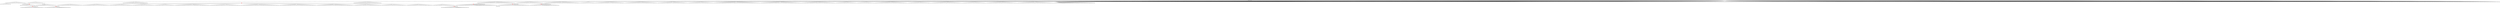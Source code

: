 digraph g {
	"52" -> "53";
	"53" [label="28"];
	"49" -> "50";
	"50" [label="8"];
	"46" -> "47";
	"47" [color=indianred1, style=filled, label="7"];
	"45" -> "46";
	"46" [label="15"];
	"37" -> "38";
	"38" [color=indianred1, style=filled, label="21"];
	"36" -> "37";
	"37" [label="30"];
	"32" -> "33";
	"33" [color=indianred1, style=filled, label="50"];
	"31" -> "32";
	"32" [label="16"];
	"21" -> "22";
	"22" [label="23"];
	"21" -> "23";
	"23" [label="19"];
	"21" -> "24";
	"24" [label="44"];
	"21" -> "25";
	"25" [label="35"];
	"21" -> "26";
	"26" [label="14"];
	"21" -> "27";
	"27" [label="37"];
	"21" -> "28";
	"28" [label="42"];
	"21" -> "29";
	"29" [label="11"];
	"21" -> "30";
	"30" [label="41"];
	"21" -> "31";
	"31" [label="50"];
	"21" -> "34";
	"34" [label="33"];
	"21" -> "35";
	"35" [label="1"];
	"21" -> "36";
	"36" [label="21"];
	"21" -> "39";
	"39" [label="34"];
	"21" -> "40";
	"40" [label="38"];
	"20" -> "21";
	"21" [color=indianred1, style=filled, label="25"];
	"18" -> "19";
	"19" [color=indianred1, style=filled, label="49"];
	"17" -> "18";
	"18" [label="48"];
	"16" -> "17";
	"17" [color=indianred1, style=filled, label="47"];
	"15" -> "16";
	"16" [label="49"];
	"12" -> "13";
	"13" [label="13"];
	"11" -> "12";
	"12" [color=indianred1, style=filled, label="10"];
	"10" -> "11";
	"11" [label="4"];
	"7" -> "8";
	"8" [color=indianred1, style=filled, label="32"];
	"6" -> "7";
	"7" [label="24"];
	"0" -> "1";
	"1" [label="20"];
	"0" -> "2";
	"2" [label="22"];
	"0" -> "3";
	"3" [label="46"];
	"0" -> "4";
	"4" [label="3"];
	"0" -> "5";
	"5" [label="27"];
	"0" -> "6";
	"6" [label="32"];
	"0" -> "9";
	"9" [label="39"];
	"0" -> "10";
	"10" [label="10"];
	"0" -> "14";
	"14" [label="2"];
	"0" -> "15";
	"15" [label="47"];
	"0" -> "20";
	"20" [label="25"];
	"0" -> "41";
	"41" [label="45"];
	"0" -> "42";
	"42" [label="31"];
	"0" -> "43";
	"43" [label="5"];
	"0" -> "44";
	"44" [label="18"];
	"0" -> "45";
	"45" [label="7"];
	"0" -> "48";
	"48" [label="43"];
	"0" -> "49";
	"49" [label="6"];
	"0" -> "51";
	"51" [label="40"];
	"0" -> "52";
	"52" [label="17"];
	"0" -> "54";
	"54" [label="29"];
	"0" -> "55";
	"55" [label="36"];
	"0" -> "56";
	"56" [label="12"];
	"0" -> "57";
	"57" [label="9"];
	"0" -> "58";
	"58" [label="26"];
	"0" [label="germline"];
	"0" -> "cell1";
	"cell1" [shape=box];
	"0" -> "cell2";
	"cell2" [shape=box];
	"14" -> "cell3";
	"cell3" [shape=box];
	"0" -> "cell4";
	"cell4" [shape=box];
	"23" -> "cell5";
	"cell5" [shape=box];
	"19" -> "cell6";
	"cell6" [shape=box];
	"0" -> "cell7";
	"cell7" [shape=box];
	"55" -> "cell8";
	"cell8" [shape=box];
	"20" -> "cell9";
	"cell9" [shape=box];
	"51" -> "cell10";
	"cell10" [shape=box];
	"0" -> "cell11";
	"cell11" [shape=box];
	"0" -> "cell12";
	"cell12" [shape=box];
	"8" -> "cell13";
	"cell13" [shape=box];
	"0" -> "cell14";
	"cell14" [shape=box];
	"0" -> "cell15";
	"cell15" [shape=box];
	"40" -> "cell16";
	"cell16" [shape=box];
	"9" -> "cell17";
	"cell17" [shape=box];
	"9" -> "cell18";
	"cell18" [shape=box];
	"43" -> "cell19";
	"cell19" [shape=box];
	"0" -> "cell20";
	"cell20" [shape=box];
	"0" -> "cell21";
	"cell21" [shape=box];
	"14" -> "cell22";
	"cell22" [shape=box];
	"8" -> "cell23";
	"cell23" [shape=box];
	"30" -> "cell24";
	"cell24" [shape=box];
	"12" -> "cell25";
	"cell25" [shape=box];
	"41" -> "cell26";
	"cell26" [shape=box];
	"6" -> "cell27";
	"cell27" [shape=box];
	"0" -> "cell28";
	"cell28" [shape=box];
	"0" -> "cell29";
	"cell29" [shape=box];
	"0" -> "cell30";
	"cell30" [shape=box];
	"0" -> "cell31";
	"cell31" [shape=box];
	"0" -> "cell32";
	"cell32" [shape=box];
	"0" -> "cell33";
	"cell33" [shape=box];
	"5" -> "cell34";
	"cell34" [shape=box];
	"29" -> "cell35";
	"cell35" [shape=box];
	"0" -> "cell36";
	"cell36" [shape=box];
	"58" -> "cell37";
	"cell37" [shape=box];
	"0" -> "cell38";
	"cell38" [shape=box];
	"0" -> "cell39";
	"cell39" [shape=box];
	"0" -> "cell40";
	"cell40" [shape=box];
	"0" -> "cell41";
	"cell41" [shape=box];
	"41" -> "cell42";
	"cell42" [shape=box];
	"56" -> "cell43";
	"cell43" [shape=box];
	"9" -> "cell44";
	"cell44" [shape=box];
	"52" -> "cell45";
	"cell45" [shape=box];
	"0" -> "cell46";
	"cell46" [shape=box];
	"42" -> "cell47";
	"cell47" [shape=box];
	"0" -> "cell48";
	"cell48" [shape=box];
	"33" -> "cell49";
	"cell49" [shape=box];
	"47" -> "cell50";
	"cell50" [shape=box];
	"0" -> "cell51";
	"cell51" [shape=box];
	"28" -> "cell52";
	"cell52" [shape=box];
	"10" -> "cell53";
	"cell53" [shape=box];
	"0" -> "cell54";
	"cell54" [shape=box];
	"0" -> "cell55";
	"cell55" [shape=box];
	"0" -> "cell56";
	"cell56" [shape=box];
	"0" -> "cell57";
	"cell57" [shape=box];
	"31" -> "cell58";
	"cell58" [shape=box];
	"0" -> "cell59";
	"cell59" [shape=box];
	"19" -> "cell60";
	"cell60" [shape=box];
	"22" -> "cell61";
	"cell61" [shape=box];
	"51" -> "cell62";
	"cell62" [shape=box];
	"12" -> "cell63";
	"cell63" [shape=box];
	"0" -> "cell64";
	"cell64" [shape=box];
	"26" -> "cell65";
	"cell65" [shape=box];
	"30" -> "cell66";
	"cell66" [shape=box];
	"0" -> "cell67";
	"cell67" [shape=box];
	"0" -> "cell68";
	"cell68" [shape=box];
	"0" -> "cell69";
	"cell69" [shape=box];
	"0" -> "cell70";
	"cell70" [shape=box];
	"33" -> "cell71";
	"cell71" [shape=box];
	"23" -> "cell72";
	"cell72" [shape=box];
	"0" -> "cell73";
	"cell73" [shape=box];
	"0" -> "cell74";
	"cell74" [shape=box];
	"0" -> "cell75";
	"cell75" [shape=box];
	"56" -> "cell76";
	"cell76" [shape=box];
	"22" -> "cell77";
	"cell77" [shape=box];
	"31" -> "cell78";
	"cell78" [shape=box];
	"29" -> "cell79";
	"cell79" [shape=box];
	"0" -> "cell80";
	"cell80" [shape=box];
	"0" -> "cell81";
	"cell81" [shape=box];
	"35" -> "cell82";
	"cell82" [shape=box];
	"0" -> "cell83";
	"cell83" [shape=box];
	"47" -> "cell84";
	"cell84" [shape=box];
	"0" -> "cell85";
	"cell85" [shape=box];
	"0" -> "cell86";
	"cell86" [shape=box];
	"51" -> "cell87";
	"cell87" [shape=box];
	"3" -> "cell88";
	"cell88" [shape=box];
	"15" -> "cell89";
	"cell89" [shape=box];
	"0" -> "cell90";
	"cell90" [shape=box];
	"0" -> "cell91";
	"cell91" [shape=box];
	"42" -> "cell92";
	"cell92" [shape=box];
	"0" -> "cell93";
	"cell93" [shape=box];
	"0" -> "cell94";
	"cell94" [shape=box];
	"0" -> "cell95";
	"cell95" [shape=box];
	"17" -> "cell96";
	"cell96" [shape=box];
	"0" -> "cell97";
	"cell97" [shape=box];
	"14" -> "cell98";
	"cell98" [shape=box];
	"24" -> "cell99";
	"cell99" [shape=box];
	"2" -> "cell100";
	"cell100" [shape=box];
	"45" -> "cell101";
	"cell101" [shape=box];
	"29" -> "cell102";
	"cell102" [shape=box];
	"54" -> "cell103";
	"cell103" [shape=box];
	"56" -> "cell104";
	"cell104" [shape=box];
	"0" -> "cell105";
	"cell105" [shape=box];
	"12" -> "cell106";
	"cell106" [shape=box];
	"12" -> "cell107";
	"cell107" [shape=box];
	"0" -> "cell108";
	"cell108" [shape=box];
	"0" -> "cell109";
	"cell109" [shape=box];
	"9" -> "cell110";
	"cell110" [shape=box];
	"0" -> "cell111";
	"cell111" [shape=box];
	"0" -> "cell112";
	"cell112" [shape=box];
	"51" -> "cell113";
	"cell113" [shape=box];
	"0" -> "cell114";
	"cell114" [shape=box];
	"0" -> "cell115";
	"cell115" [shape=box];
	"0" -> "cell116";
	"cell116" [shape=box];
	"0" -> "cell117";
	"cell117" [shape=box];
	"53" -> "cell118";
	"cell118" [shape=box];
	"0" -> "cell119";
	"cell119" [shape=box];
	"0" -> "cell120";
	"cell120" [shape=box];
	"52" -> "cell121";
	"cell121" [shape=box];
	"51" -> "cell122";
	"cell122" [shape=box];
	"14" -> "cell123";
	"cell123" [shape=box];
	"34" -> "cell124";
	"cell124" [shape=box];
	"20" -> "cell125";
	"cell125" [shape=box];
	"28" -> "cell126";
	"cell126" [shape=box];
	"0" -> "cell127";
	"cell127" [shape=box];
	"30" -> "cell128";
	"cell128" [shape=box];
	"55" -> "cell129";
	"cell129" [shape=box];
	"55" -> "cell130";
	"cell130" [shape=box];
	"0" -> "cell131";
	"cell131" [shape=box];
	"5" -> "cell132";
	"cell132" [shape=box];
	"31" -> "cell133";
	"cell133" [shape=box];
	"58" -> "cell134";
	"cell134" [shape=box];
	"0" -> "cell135";
	"cell135" [shape=box];
	"54" -> "cell136";
	"cell136" [shape=box];
	"22" -> "cell137";
	"cell137" [shape=box];
	"3" -> "cell138";
	"cell138" [shape=box];
	"0" -> "cell139";
	"cell139" [shape=box];
	"19" -> "cell140";
	"cell140" [shape=box];
	"15" -> "cell141";
	"cell141" [shape=box];
	"5" -> "cell142";
	"cell142" [shape=box];
	"0" -> "cell143";
	"cell143" [shape=box];
	"0" -> "cell144";
	"cell144" [shape=box];
	"0" -> "cell145";
	"cell145" [shape=box];
	"0" -> "cell146";
	"cell146" [shape=box];
	"0" -> "cell147";
	"cell147" [shape=box];
	"0" -> "cell148";
	"cell148" [shape=box];
	"0" -> "cell149";
	"cell149" [shape=box];
	"42" -> "cell150";
	"cell150" [shape=box];
	"0" -> "cell151";
	"cell151" [shape=box];
	"48" -> "cell152";
	"cell152" [shape=box];
	"55" -> "cell153";
	"cell153" [shape=box];
	"5" -> "cell154";
	"cell154" [shape=box];
	"0" -> "cell155";
	"cell155" [shape=box];
	"14" -> "cell156";
	"cell156" [shape=box];
	"3" -> "cell157";
	"cell157" [shape=box];
	"56" -> "cell158";
	"cell158" [shape=box];
	"31" -> "cell159";
	"cell159" [shape=box];
	"0" -> "cell160";
	"cell160" [shape=box];
	"55" -> "cell161";
	"cell161" [shape=box];
	"11" -> "cell162";
	"cell162" [shape=box];
	"0" -> "cell163";
	"cell163" [shape=box];
	"0" -> "cell164";
	"cell164" [shape=box];
	"28" -> "cell165";
	"cell165" [shape=box];
	"0" -> "cell166";
	"cell166" [shape=box];
	"33" -> "cell167";
	"cell167" [shape=box];
	"0" -> "cell168";
	"cell168" [shape=box];
	"0" -> "cell169";
	"cell169" [shape=box];
	"0" -> "cell170";
	"cell170" [shape=box];
	"0" -> "cell171";
	"cell171" [shape=box];
	"28" -> "cell172";
	"cell172" [shape=box];
	"48" -> "cell173";
	"cell173" [shape=box];
	"23" -> "cell174";
	"cell174" [shape=box];
	"45" -> "cell175";
	"cell175" [shape=box];
	"0" -> "cell176";
	"cell176" [shape=box];
	"0" -> "cell177";
	"cell177" [shape=box];
	"43" -> "cell178";
	"cell178" [shape=box];
	"0" -> "cell179";
	"cell179" [shape=box];
	"0" -> "cell180";
	"cell180" [shape=box];
	"38" -> "cell181";
	"cell181" [shape=box];
	"20" -> "cell182";
	"cell182" [shape=box];
	"30" -> "cell183";
	"cell183" [shape=box];
	"30" -> "cell184";
	"cell184" [shape=box];
	"9" -> "cell185";
	"cell185" [shape=box];
	"0" -> "cell186";
	"cell186" [shape=box];
	"2" -> "cell187";
	"cell187" [shape=box];
	"41" -> "cell188";
	"cell188" [shape=box];
	"25" -> "cell189";
	"cell189" [shape=box];
	"47" -> "cell190";
	"cell190" [shape=box];
	"16" -> "cell191";
	"cell191" [shape=box];
	"0" -> "cell192";
	"cell192" [shape=box];
	"0" -> "cell193";
	"cell193" [shape=box];
	"0" -> "cell194";
	"cell194" [shape=box];
	"0" -> "cell195";
	"cell195" [shape=box];
	"3" -> "cell196";
	"cell196" [shape=box];
	"0" -> "cell197";
	"cell197" [shape=box];
	"0" -> "cell198";
	"cell198" [shape=box];
	"25" -> "cell199";
	"cell199" [shape=box];
	"0" -> "cell200";
	"cell200" [shape=box];
	"0" -> "cell201";
	"cell201" [shape=box];
	"52" -> "cell202";
	"cell202" [shape=box];
	"0" -> "cell203";
	"cell203" [shape=box];
	"0" -> "cell204";
	"cell204" [shape=box];
	"7" -> "cell205";
	"cell205" [shape=box];
	"0" -> "cell206";
	"cell206" [shape=box];
	"0" -> "cell207";
	"cell207" [shape=box];
	"0" -> "cell208";
	"cell208" [shape=box];
	"0" -> "cell209";
	"cell209" [shape=box];
	"47" -> "cell210";
	"cell210" [shape=box];
	"25" -> "cell211";
	"cell211" [shape=box];
	"0" -> "cell212";
	"cell212" [shape=box];
	"57" -> "cell213";
	"cell213" [shape=box];
	"0" -> "cell214";
	"cell214" [shape=box];
	"26" -> "cell215";
	"cell215" [shape=box];
	"0" -> "cell216";
	"cell216" [shape=box];
	"41" -> "cell217";
	"cell217" [shape=box];
	"35" -> "cell218";
	"cell218" [shape=box];
	"0" -> "cell219";
	"cell219" [shape=box];
	"8" -> "cell220";
	"cell220" [shape=box];
	"7" -> "cell221";
	"cell221" [shape=box];
	"0" -> "cell222";
	"cell222" [shape=box];
	"0" -> "cell223";
	"cell223" [shape=box];
	"41" -> "cell224";
	"cell224" [shape=box];
	"0" -> "cell225";
	"cell225" [shape=box];
	"0" -> "cell226";
	"cell226" [shape=box];
	"0" -> "cell227";
	"cell227" [shape=box];
	"0" -> "cell228";
	"cell228" [shape=box];
	"0" -> "cell229";
	"cell229" [shape=box];
	"0" -> "cell230";
	"cell230" [shape=box];
	"0" -> "cell231";
	"cell231" [shape=box];
	"0" -> "cell232";
	"cell232" [shape=box];
	"0" -> "cell233";
	"cell233" [shape=box];
	"12" -> "cell234";
	"cell234" [shape=box];
	"7" -> "cell235";
	"cell235" [shape=box];
	"26" -> "cell236";
	"cell236" [shape=box];
	"0" -> "cell237";
	"cell237" [shape=box];
	"39" -> "cell238";
	"cell238" [shape=box];
	"0" -> "cell239";
	"cell239" [shape=box];
	"0" -> "cell240";
	"cell240" [shape=box];
	"0" -> "cell241";
	"cell241" [shape=box];
	"0" -> "cell242";
	"cell242" [shape=box];
	"14" -> "cell243";
	"cell243" [shape=box];
	"0" -> "cell244";
	"cell244" [shape=box];
	"0" -> "cell245";
	"cell245" [shape=box];
	"11" -> "cell246";
	"cell246" [shape=box];
	"0" -> "cell247";
	"cell247" [shape=box];
	"0" -> "cell248";
	"cell248" [shape=box];
	"35" -> "cell249";
	"cell249" [shape=box];
	"20" -> "cell250";
	"cell250" [shape=box];
	"42" -> "cell251";
	"cell251" [shape=box];
	"0" -> "cell252";
	"cell252" [shape=box];
	"4" -> "cell253";
	"cell253" [shape=box];
	"0" -> "cell254";
	"cell254" [shape=box];
	"0" -> "cell255";
	"cell255" [shape=box];
	"0" -> "cell256";
	"cell256" [shape=box];
	"41" -> "cell257";
	"cell257" [shape=box];
	"0" -> "cell258";
	"cell258" [shape=box];
	"57" -> "cell259";
	"cell259" [shape=box];
	"0" -> "cell260";
	"cell260" [shape=box];
	"0" -> "cell261";
	"cell261" [shape=box];
	"56" -> "cell262";
	"cell262" [shape=box];
	"0" -> "cell263";
	"cell263" [shape=box];
	"45" -> "cell264";
	"cell264" [shape=box];
	"14" -> "cell265";
	"cell265" [shape=box];
	"0" -> "cell266";
	"cell266" [shape=box];
	"2" -> "cell267";
	"cell267" [shape=box];
	"30" -> "cell268";
	"cell268" [shape=box];
	"44" -> "cell269";
	"cell269" [shape=box];
	"26" -> "cell270";
	"cell270" [shape=box];
	"51" -> "cell271";
	"cell271" [shape=box];
	"57" -> "cell272";
	"cell272" [shape=box];
	"31" -> "cell273";
	"cell273" [shape=box];
	"17" -> "cell274";
	"cell274" [shape=box];
	"0" -> "cell275";
	"cell275" [shape=box];
	"0" -> "cell276";
	"cell276" [shape=box];
	"0" -> "cell277";
	"cell277" [shape=box];
	"29" -> "cell278";
	"cell278" [shape=box];
	"15" -> "cell279";
	"cell279" [shape=box];
	"0" -> "cell280";
	"cell280" [shape=box];
	"0" -> "cell281";
	"cell281" [shape=box];
	"0" -> "cell282";
	"cell282" [shape=box];
	"22" -> "cell283";
	"cell283" [shape=box];
	"26" -> "cell284";
	"cell284" [shape=box];
	"0" -> "cell285";
	"cell285" [shape=box];
	"0" -> "cell286";
	"cell286" [shape=box];
	"0" -> "cell287";
	"cell287" [shape=box];
	"19" -> "cell288";
	"cell288" [shape=box];
	"0" -> "cell289";
	"cell289" [shape=box];
	"17" -> "cell290";
	"cell290" [shape=box];
	"0" -> "cell291";
	"cell291" [shape=box];
	"39" -> "cell292";
	"cell292" [shape=box];
	"0" -> "cell293";
	"cell293" [shape=box];
	"0" -> "cell294";
	"cell294" [shape=box];
	"15" -> "cell295";
	"cell295" [shape=box];
	"12" -> "cell296";
	"cell296" [shape=box];
	"0" -> "cell297";
	"cell297" [shape=box];
	"0" -> "cell298";
	"cell298" [shape=box];
	"0" -> "cell299";
	"cell299" [shape=box];
	"30" -> "cell300";
	"cell300" [shape=box];
	"0" -> "cell301";
	"cell301" [shape=box];
	"10" -> "cell302";
	"cell302" [shape=box];
	"42" -> "cell303";
	"cell303" [shape=box];
	"28" -> "cell304";
	"cell304" [shape=box];
	"28" -> "cell305";
	"cell305" [shape=box];
	"28" -> "cell306";
	"cell306" [shape=box];
	"0" -> "cell307";
	"cell307" [shape=box];
	"0" -> "cell308";
	"cell308" [shape=box];
	"0" -> "cell309";
	"cell309" [shape=box];
	"0" -> "cell310";
	"cell310" [shape=box];
	"26" -> "cell311";
	"cell311" [shape=box];
	"0" -> "cell312";
	"cell312" [shape=box];
	"0" -> "cell313";
	"cell313" [shape=box];
	"0" -> "cell314";
	"cell314" [shape=box];
	"0" -> "cell315";
	"cell315" [shape=box];
	"0" -> "cell316";
	"cell316" [shape=box];
	"0" -> "cell317";
	"cell317" [shape=box];
	"17" -> "cell318";
	"cell318" [shape=box];
	"0" -> "cell319";
	"cell319" [shape=box];
	"0" -> "cell320";
	"cell320" [shape=box];
	"40" -> "cell321";
	"cell321" [shape=box];
	"0" -> "cell322";
	"cell322" [shape=box];
	"47" -> "cell323";
	"cell323" [shape=box];
	"10" -> "cell324";
	"cell324" [shape=box];
	"26" -> "cell325";
	"cell325" [shape=box];
	"0" -> "cell326";
	"cell326" [shape=box];
	"5" -> "cell327";
	"cell327" [shape=box];
	"0" -> "cell328";
	"cell328" [shape=box];
	"0" -> "cell329";
	"cell329" [shape=box];
	"5" -> "cell330";
	"cell330" [shape=box];
	"15" -> "cell331";
	"cell331" [shape=box];
	"0" -> "cell332";
	"cell332" [shape=box];
	"0" -> "cell333";
	"cell333" [shape=box];
	"0" -> "cell334";
	"cell334" [shape=box];
	"0" -> "cell335";
	"cell335" [shape=box];
	"0" -> "cell336";
	"cell336" [shape=box];
	"55" -> "cell337";
	"cell337" [shape=box];
	"8" -> "cell338";
	"cell338" [shape=box];
	"13" -> "cell339";
	"cell339" [shape=box];
	"14" -> "cell340";
	"cell340" [shape=box];
	"4" -> "cell341";
	"cell341" [shape=box];
	"44" -> "cell342";
	"cell342" [shape=box];
	"24" -> "cell343";
	"cell343" [shape=box];
	"0" -> "cell344";
	"cell344" [shape=box];
	"0" -> "cell345";
	"cell345" [shape=box];
	"9" -> "cell346";
	"cell346" [shape=box];
	"29" -> "cell347";
	"cell347" [shape=box];
	"16" -> "cell348";
	"cell348" [shape=box];
	"0" -> "cell349";
	"cell349" [shape=box];
	"0" -> "cell350";
	"cell350" [shape=box];
	"22" -> "cell351";
	"cell351" [shape=box];
	"40" -> "cell352";
	"cell352" [shape=box];
	"3" -> "cell353";
	"cell353" [shape=box];
	"54" -> "cell354";
	"cell354" [shape=box];
	"9" -> "cell355";
	"cell355" [shape=box];
	"0" -> "cell356";
	"cell356" [shape=box];
	"39" -> "cell357";
	"cell357" [shape=box];
	"0" -> "cell358";
	"cell358" [shape=box];
	"0" -> "cell359";
	"cell359" [shape=box];
	"10" -> "cell360";
	"cell360" [shape=box];
	"0" -> "cell361";
	"cell361" [shape=box];
	"39" -> "cell362";
	"cell362" [shape=box];
	"20" -> "cell363";
	"cell363" [shape=box];
	"0" -> "cell364";
	"cell364" [shape=box];
	"25" -> "cell365";
	"cell365" [shape=box];
	"8" -> "cell366";
	"cell366" [shape=box];
	"22" -> "cell367";
	"cell367" [shape=box];
	"34" -> "cell368";
	"cell368" [shape=box];
	"0" -> "cell369";
	"cell369" [shape=box];
	"0" -> "cell370";
	"cell370" [shape=box];
	"45" -> "cell371";
	"cell371" [shape=box];
	"0" -> "cell372";
	"cell372" [shape=box];
	"45" -> "cell373";
	"cell373" [shape=box];
	"0" -> "cell374";
	"cell374" [shape=box];
	"0" -> "cell375";
	"cell375" [shape=box];
	"0" -> "cell376";
	"cell376" [shape=box];
	"54" -> "cell377";
	"cell377" [shape=box];
	"0" -> "cell378";
	"cell378" [shape=box];
	"0" -> "cell379";
	"cell379" [shape=box];
	"0" -> "cell380";
	"cell380" [shape=box];
	"57" -> "cell381";
	"cell381" [shape=box];
	"0" -> "cell382";
	"cell382" [shape=box];
	"27" -> "cell383";
	"cell383" [shape=box];
	"0" -> "cell384";
	"cell384" [shape=box];
	"22" -> "cell385";
	"cell385" [shape=box];
	"0" -> "cell386";
	"cell386" [shape=box];
	"0" -> "cell387";
	"cell387" [shape=box];
	"0" -> "cell388";
	"cell388" [shape=box];
	"0" -> "cell389";
	"cell389" [shape=box];
	"49" -> "cell390";
	"cell390" [shape=box];
	"12" -> "cell391";
	"cell391" [shape=box];
	"27" -> "cell392";
	"cell392" [shape=box];
	"42" -> "cell393";
	"cell393" [shape=box];
	"52" -> "cell394";
	"cell394" [shape=box];
	"0" -> "cell395";
	"cell395" [shape=box];
	"24" -> "cell396";
	"cell396" [shape=box];
	"0" -> "cell397";
	"cell397" [shape=box];
	"29" -> "cell398";
	"cell398" [shape=box];
	"0" -> "cell399";
	"cell399" [shape=box];
	"27" -> "cell400";
	"cell400" [shape=box];
	"44" -> "cell401";
	"cell401" [shape=box];
	"0" -> "cell402";
	"cell402" [shape=box];
	"10" -> "cell403";
	"cell403" [shape=box];
	"2" -> "cell404";
	"cell404" [shape=box];
	"38" -> "cell405";
	"cell405" [shape=box];
	"0" -> "cell406";
	"cell406" [shape=box];
	"57" -> "cell407";
	"cell407" [shape=box];
	"17" -> "cell408";
	"cell408" [shape=box];
	"0" -> "cell409";
	"cell409" [shape=box];
	"0" -> "cell410";
	"cell410" [shape=box];
	"0" -> "cell411";
	"cell411" [shape=box];
	"0" -> "cell412";
	"cell412" [shape=box];
	"0" -> "cell413";
	"cell413" [shape=box];
	"0" -> "cell414";
	"cell414" [shape=box];
	"43" -> "cell415";
	"cell415" [shape=box];
	"0" -> "cell416";
	"cell416" [shape=box];
	"53" -> "cell417";
	"cell417" [shape=box];
	"36" -> "cell418";
	"cell418" [shape=box];
	"0" -> "cell419";
	"cell419" [shape=box];
	"35" -> "cell420";
	"cell420" [shape=box];
	"49" -> "cell421";
	"cell421" [shape=box];
	"0" -> "cell422";
	"cell422" [shape=box];
	"0" -> "cell423";
	"cell423" [shape=box];
	"14" -> "cell424";
	"cell424" [shape=box];
	"56" -> "cell425";
	"cell425" [shape=box];
	"0" -> "cell426";
	"cell426" [shape=box];
	"0" -> "cell427";
	"cell427" [shape=box];
	"0" -> "cell428";
	"cell428" [shape=box];
	"18" -> "cell429";
	"cell429" [shape=box];
	"3" -> "cell430";
	"cell430" [shape=box];
	"26" -> "cell431";
	"cell431" [shape=box];
	"36" -> "cell432";
	"cell432" [shape=box];
	"55" -> "cell433";
	"cell433" [shape=box];
	"0" -> "cell434";
	"cell434" [shape=box];
	"0" -> "cell435";
	"cell435" [shape=box];
	"0" -> "cell436";
	"cell436" [shape=box];
	"0" -> "cell437";
	"cell437" [shape=box];
	"52" -> "cell438";
	"cell438" [shape=box];
	"7" -> "cell439";
	"cell439" [shape=box];
	"12" -> "cell440";
	"cell440" [shape=box];
	"0" -> "cell441";
	"cell441" [shape=box];
	"40" -> "cell442";
	"cell442" [shape=box];
	"39" -> "cell443";
	"cell443" [shape=box];
	"0" -> "cell444";
	"cell444" [shape=box];
	"35" -> "cell445";
	"cell445" [shape=box];
	"36" -> "cell446";
	"cell446" [shape=box];
	"0" -> "cell447";
	"cell447" [shape=box];
	"0" -> "cell448";
	"cell448" [shape=box];
	"0" -> "cell449";
	"cell449" [shape=box];
	"0" -> "cell450";
	"cell450" [shape=box];
	"0" -> "cell451";
	"cell451" [shape=box];
	"0" -> "cell452";
	"cell452" [shape=box];
	"39" -> "cell453";
	"cell453" [shape=box];
	"13" -> "cell454";
	"cell454" [shape=box];
	"0" -> "cell455";
	"cell455" [shape=box];
	"38" -> "cell456";
	"cell456" [shape=box];
	"15" -> "cell457";
	"cell457" [shape=box];
	"0" -> "cell458";
	"cell458" [shape=box];
	"0" -> "cell459";
	"cell459" [shape=box];
	"35" -> "cell460";
	"cell460" [shape=box];
	"0" -> "cell461";
	"cell461" [shape=box];
	"30" -> "cell462";
	"cell462" [shape=box];
	"0" -> "cell463";
	"cell463" [shape=box];
	"0" -> "cell464";
	"cell464" [shape=box];
	"0" -> "cell465";
	"cell465" [shape=box];
	"0" -> "cell466";
	"cell466" [shape=box];
	"4" -> "cell467";
	"cell467" [shape=box];
	"4" -> "cell468";
	"cell468" [shape=box];
	"26" -> "cell469";
	"cell469" [shape=box];
	"0" -> "cell470";
	"cell470" [shape=box];
	"0" -> "cell471";
	"cell471" [shape=box];
	"0" -> "cell472";
	"cell472" [shape=box];
	"3" -> "cell473";
	"cell473" [shape=box];
	"0" -> "cell474";
	"cell474" [shape=box];
	"0" -> "cell475";
	"cell475" [shape=box];
	"0" -> "cell476";
	"cell476" [shape=box];
	"27" -> "cell477";
	"cell477" [shape=box];
	"0" -> "cell478";
	"cell478" [shape=box];
	"52" -> "cell479";
	"cell479" [shape=box];
	"0" -> "cell480";
	"cell480" [shape=box];
	"0" -> "cell481";
	"cell481" [shape=box];
	"1" -> "cell482";
	"cell482" [shape=box];
	"0" -> "cell483";
	"cell483" [shape=box];
	"35" -> "cell484";
	"cell484" [shape=box];
	"0" -> "cell485";
	"cell485" [shape=box];
	"0" -> "cell486";
	"cell486" [shape=box];
	"24" -> "cell487";
	"cell487" [shape=box];
	"20" -> "cell488";
	"cell488" [shape=box];
	"0" -> "cell489";
	"cell489" [shape=box];
	"33" -> "cell490";
	"cell490" [shape=box];
	"45" -> "cell491";
	"cell491" [shape=box];
	"0" -> "cell492";
	"cell492" [shape=box];
	"41" -> "cell493";
	"cell493" [shape=box];
	"0" -> "cell494";
	"cell494" [shape=box];
	"2" -> "cell495";
	"cell495" [shape=box];
	"0" -> "cell496";
	"cell496" [shape=box];
	"0" -> "cell497";
	"cell497" [shape=box];
	"0" -> "cell498";
	"cell498" [shape=box];
	"4" -> "cell499";
	"cell499" [shape=box];
	"0" -> "cell500";
	"cell500" [shape=box];
	"30" -> "cell501";
	"cell501" [shape=box];
	"0" -> "cell502";
	"cell502" [shape=box];
	"0" -> "cell503";
	"cell503" [shape=box];
	"0" -> "cell504";
	"cell504" [shape=box];
	"2" -> "cell505";
	"cell505" [shape=box];
	"0" -> "cell506";
	"cell506" [shape=box];
	"39" -> "cell507";
	"cell507" [shape=box];
	"0" -> "cell508";
	"cell508" [shape=box];
	"20" -> "cell509";
	"cell509" [shape=box];
	"0" -> "cell510";
	"cell510" [shape=box];
	"10" -> "cell511";
	"cell511" [shape=box];
	"0" -> "cell512";
	"cell512" [shape=box];
	"0" -> "cell513";
	"cell513" [shape=box];
	"0" -> "cell514";
	"cell514" [shape=box];
	"17" -> "cell515";
	"cell515" [shape=box];
	"0" -> "cell516";
	"cell516" [shape=box];
	"15" -> "cell517";
	"cell517" [shape=box];
	"28" -> "cell518";
	"cell518" [shape=box];
	"0" -> "cell519";
	"cell519" [shape=box];
	"9" -> "cell520";
	"cell520" [shape=box];
	"15" -> "cell521";
	"cell521" [shape=box];
	"0" -> "cell522";
	"cell522" [shape=box];
	"0" -> "cell523";
	"cell523" [shape=box];
	"1" -> "cell524";
	"cell524" [shape=box];
	"30" -> "cell525";
	"cell525" [shape=box];
	"23" -> "cell526";
	"cell526" [shape=box];
	"26" -> "cell527";
	"cell527" [shape=box];
	"29" -> "cell528";
	"cell528" [shape=box];
	"15" -> "cell529";
	"cell529" [shape=box];
	"42" -> "cell530";
	"cell530" [shape=box];
	"36" -> "cell531";
	"cell531" [shape=box];
	"0" -> "cell532";
	"cell532" [shape=box];
	"0" -> "cell533";
	"cell533" [shape=box];
	"36" -> "cell534";
	"cell534" [shape=box];
	"23" -> "cell535";
	"cell535" [shape=box];
	"29" -> "cell536";
	"cell536" [shape=box];
	"34" -> "cell537";
	"cell537" [shape=box];
	"38" -> "cell538";
	"cell538" [shape=box];
	"0" -> "cell539";
	"cell539" [shape=box];
	"0" -> "cell540";
	"cell540" [shape=box];
	"0" -> "cell541";
	"cell541" [shape=box];
	"0" -> "cell542";
	"cell542" [shape=box];
	"57" -> "cell543";
	"cell543" [shape=box];
	"9" -> "cell544";
	"cell544" [shape=box];
	"0" -> "cell545";
	"cell545" [shape=box];
	"0" -> "cell546";
	"cell546" [shape=box];
	"23" -> "cell547";
	"cell547" [shape=box];
	"24" -> "cell548";
	"cell548" [shape=box];
	"57" -> "cell549";
	"cell549" [shape=box];
	"0" -> "cell550";
	"cell550" [shape=box];
	"0" -> "cell551";
	"cell551" [shape=box];
	"0" -> "cell552";
	"cell552" [shape=box];
	"0" -> "cell553";
	"cell553" [shape=box];
	"45" -> "cell554";
	"cell554" [shape=box];
	"0" -> "cell555";
	"cell555" [shape=box];
	"0" -> "cell556";
	"cell556" [shape=box];
	"0" -> "cell557";
	"cell557" [shape=box];
	"0" -> "cell558";
	"cell558" [shape=box];
	"0" -> "cell559";
	"cell559" [shape=box];
	"0" -> "cell560";
	"cell560" [shape=box];
	"35" -> "cell561";
	"cell561" [shape=box];
	"0" -> "cell562";
	"cell562" [shape=box];
	"6" -> "cell563";
	"cell563" [shape=box];
	"56" -> "cell564";
	"cell564" [shape=box];
	"0" -> "cell565";
	"cell565" [shape=box];
	"0" -> "cell566";
	"cell566" [shape=box];
	"38" -> "cell567";
	"cell567" [shape=box];
	"40" -> "cell568";
	"cell568" [shape=box];
	"58" -> "cell569";
	"cell569" [shape=box];
	"0" -> "cell570";
	"cell570" [shape=box];
	"3" -> "cell571";
	"cell571" [shape=box];
	"0" -> "cell572";
	"cell572" [shape=box];
	"0" -> "cell573";
	"cell573" [shape=box];
	"0" -> "cell574";
	"cell574" [shape=box];
	"3" -> "cell575";
	"cell575" [shape=box];
	"9" -> "cell576";
	"cell576" [shape=box];
	"39" -> "cell577";
	"cell577" [shape=box];
	"0" -> "cell578";
	"cell578" [shape=box];
	"34" -> "cell579";
	"cell579" [shape=box];
	"0" -> "cell580";
	"cell580" [shape=box];
	"55" -> "cell581";
	"cell581" [shape=box];
	"0" -> "cell582";
	"cell582" [shape=box];
	"32" -> "cell583";
	"cell583" [shape=box];
	"0" -> "cell584";
	"cell584" [shape=box];
	"48" -> "cell585";
	"cell585" [shape=box];
	"36" -> "cell586";
	"cell586" [shape=box];
	"3" -> "cell587";
	"cell587" [shape=box];
	"6" -> "cell588";
	"cell588" [shape=box];
	"0" -> "cell589";
	"cell589" [shape=box];
	"57" -> "cell590";
	"cell590" [shape=box];
	"0" -> "cell591";
	"cell591" [shape=box];
	"51" -> "cell592";
	"cell592" [shape=box];
	"10" -> "cell593";
	"cell593" [shape=box];
	"0" -> "cell594";
	"cell594" [shape=box];
	"40" -> "cell595";
	"cell595" [shape=box];
	"0" -> "cell596";
	"cell596" [shape=box];
	"17" -> "cell597";
	"cell597" [shape=box];
	"10" -> "cell598";
	"cell598" [shape=box];
	"0" -> "cell599";
	"cell599" [shape=box];
	"30" -> "cell600";
	"cell600" [shape=box];
	"0" -> "cell601";
	"cell601" [shape=box];
	"0" -> "cell602";
	"cell602" [shape=box];
	"58" -> "cell603";
	"cell603" [shape=box];
	"23" -> "cell604";
	"cell604" [shape=box];
	"0" -> "cell605";
	"cell605" [shape=box];
	"20" -> "cell606";
	"cell606" [shape=box];
	"0" -> "cell607";
	"cell607" [shape=box];
	"31" -> "cell608";
	"cell608" [shape=box];
	"48" -> "cell609";
	"cell609" [shape=box];
	"20" -> "cell610";
	"cell610" [shape=box];
	"6" -> "cell611";
	"cell611" [shape=box];
	"29" -> "cell612";
	"cell612" [shape=box];
	"33" -> "cell613";
	"cell613" [shape=box];
	"26" -> "cell614";
	"cell614" [shape=box];
	"0" -> "cell615";
	"cell615" [shape=box];
	"25" -> "cell616";
	"cell616" [shape=box];
	"0" -> "cell617";
	"cell617" [shape=box];
	"0" -> "cell618";
	"cell618" [shape=box];
	"54" -> "cell619";
	"cell619" [shape=box];
	"0" -> "cell620";
	"cell620" [shape=box];
	"0" -> "cell621";
	"cell621" [shape=box];
	"0" -> "cell622";
	"cell622" [shape=box];
	"0" -> "cell623";
	"cell623" [shape=box];
	"58" -> "cell624";
	"cell624" [shape=box];
	"0" -> "cell625";
	"cell625" [shape=box];
	"0" -> "cell626";
	"cell626" [shape=box];
	"0" -> "cell627";
	"cell627" [shape=box];
	"32" -> "cell628";
	"cell628" [shape=box];
	"0" -> "cell629";
	"cell629" [shape=box];
	"0" -> "cell630";
	"cell630" [shape=box];
	"0" -> "cell631";
	"cell631" [shape=box];
	"0" -> "cell632";
	"cell632" [shape=box];
	"51" -> "cell633";
	"cell633" [shape=box];
	"50" -> "cell634";
	"cell634" [shape=box];
	"0" -> "cell635";
	"cell635" [shape=box];
	"0" -> "cell636";
	"cell636" [shape=box];
	"0" -> "cell637";
	"cell637" [shape=box];
	"0" -> "cell638";
	"cell638" [shape=box];
	"36" -> "cell639";
	"cell639" [shape=box];
	"0" -> "cell640";
	"cell640" [shape=box];
	"30" -> "cell641";
	"cell641" [shape=box];
	"33" -> "cell642";
	"cell642" [shape=box];
	"25" -> "cell643";
	"cell643" [shape=box];
	"24" -> "cell644";
	"cell644" [shape=box];
	"0" -> "cell645";
	"cell645" [shape=box];
	"30" -> "cell646";
	"cell646" [shape=box];
	"0" -> "cell647";
	"cell647" [shape=box];
	"42" -> "cell648";
	"cell648" [shape=box];
	"26" -> "cell649";
	"cell649" [shape=box];
	"5" -> "cell650";
	"cell650" [shape=box];
	"15" -> "cell651";
	"cell651" [shape=box];
	"26" -> "cell652";
	"cell652" [shape=box];
	"47" -> "cell653";
	"cell653" [shape=box];
	"0" -> "cell654";
	"cell654" [shape=box];
	"42" -> "cell655";
	"cell655" [shape=box];
	"0" -> "cell656";
	"cell656" [shape=box];
	"29" -> "cell657";
	"cell657" [shape=box];
	"0" -> "cell658";
	"cell658" [shape=box];
	"0" -> "cell659";
	"cell659" [shape=box];
	"30" -> "cell660";
	"cell660" [shape=box];
	"17" -> "cell661";
	"cell661" [shape=box];
	"0" -> "cell662";
	"cell662" [shape=box];
	"28" -> "cell663";
	"cell663" [shape=box];
	"0" -> "cell664";
	"cell664" [shape=box];
	"0" -> "cell665";
	"cell665" [shape=box];
	"17" -> "cell666";
	"cell666" [shape=box];
	"0" -> "cell667";
	"cell667" [shape=box];
	"0" -> "cell668";
	"cell668" [shape=box];
	"58" -> "cell669";
	"cell669" [shape=box];
	"6" -> "cell670";
	"cell670" [shape=box];
	"0" -> "cell671";
	"cell671" [shape=box];
	"10" -> "cell672";
	"cell672" [shape=box];
	"0" -> "cell673";
	"cell673" [shape=box];
	"0" -> "cell674";
	"cell674" [shape=box];
	"0" -> "cell675";
	"cell675" [shape=box];
	"17" -> "cell676";
	"cell676" [shape=box];
	"0" -> "cell677";
	"cell677" [shape=box];
	"0" -> "cell678";
	"cell678" [shape=box];
	"0" -> "cell679";
	"cell679" [shape=box];
	"0" -> "cell680";
	"cell680" [shape=box];
	"0" -> "cell681";
	"cell681" [shape=box];
	"0" -> "cell682";
	"cell682" [shape=box];
	"38" -> "cell683";
	"cell683" [shape=box];
	"0" -> "cell684";
	"cell684" [shape=box];
	"41" -> "cell685";
	"cell685" [shape=box];
	"19" -> "cell686";
	"cell686" [shape=box];
	"44" -> "cell687";
	"cell687" [shape=box];
	"0" -> "cell688";
	"cell688" [shape=box];
	"0" -> "cell689";
	"cell689" [shape=box];
	"27" -> "cell690";
	"cell690" [shape=box];
	"0" -> "cell691";
	"cell691" [shape=box];
	"0" -> "cell692";
	"cell692" [shape=box];
	"22" -> "cell693";
	"cell693" [shape=box];
	"0" -> "cell694";
	"cell694" [shape=box];
	"0" -> "cell695";
	"cell695" [shape=box];
	"26" -> "cell696";
	"cell696" [shape=box];
	"0" -> "cell697";
	"cell697" [shape=box];
	"0" -> "cell698";
	"cell698" [shape=box];
	"0" -> "cell699";
	"cell699" [shape=box];
	"0" -> "cell700";
	"cell700" [shape=box];
	"58" -> "cell701";
	"cell701" [shape=box];
	"0" -> "cell702";
	"cell702" [shape=box];
	"40" -> "cell703";
	"cell703" [shape=box];
	"14" -> "cell704";
	"cell704" [shape=box];
	"58" -> "cell705";
	"cell705" [shape=box];
	"0" -> "cell706";
	"cell706" [shape=box];
	"0" -> "cell707";
	"cell707" [shape=box];
	"0" -> "cell708";
	"cell708" [shape=box];
	"0" -> "cell709";
	"cell709" [shape=box];
	"13" -> "cell710";
	"cell710" [shape=box];
	"0" -> "cell711";
	"cell711" [shape=box];
	"0" -> "cell712";
	"cell712" [shape=box];
	"0" -> "cell713";
	"cell713" [shape=box];
	"0" -> "cell714";
	"cell714" [shape=box];
	"0" -> "cell715";
	"cell715" [shape=box];
	"3" -> "cell716";
	"cell716" [shape=box];
	"0" -> "cell717";
	"cell717" [shape=box];
	"9" -> "cell718";
	"cell718" [shape=box];
	"0" -> "cell719";
	"cell719" [shape=box];
	"42" -> "cell720";
	"cell720" [shape=box];
	"22" -> "cell721";
	"cell721" [shape=box];
	"0" -> "cell722";
	"cell722" [shape=box];
	"52" -> "cell723";
	"cell723" [shape=box];
	"4" -> "cell724";
	"cell724" [shape=box];
	"0" -> "cell725";
	"cell725" [shape=box];
	"27" -> "cell726";
	"cell726" [shape=box];
	"0" -> "cell727";
	"cell727" [shape=box];
	"0" -> "cell728";
	"cell728" [shape=box];
	"12" -> "cell729";
	"cell729" [shape=box];
	"0" -> "cell730";
	"cell730" [shape=box];
	"0" -> "cell731";
	"cell731" [shape=box];
	"0" -> "cell732";
	"cell732" [shape=box];
	"8" -> "cell733";
	"cell733" [shape=box];
	"44" -> "cell734";
	"cell734" [shape=box];
	"56" -> "cell735";
	"cell735" [shape=box];
	"0" -> "cell736";
	"cell736" [shape=box];
	"49" -> "cell737";
	"cell737" [shape=box];
	"0" -> "cell738";
	"cell738" [shape=box];
	"15" -> "cell739";
	"cell739" [shape=box];
	"39" -> "cell740";
	"cell740" [shape=box];
	"44" -> "cell741";
	"cell741" [shape=box];
	"0" -> "cell742";
	"cell742" [shape=box];
	"0" -> "cell743";
	"cell743" [shape=box];
	"25" -> "cell744";
	"cell744" [shape=box];
	"0" -> "cell745";
	"cell745" [shape=box];
	"55" -> "cell746";
	"cell746" [shape=box];
	"0" -> "cell747";
	"cell747" [shape=box];
	"2" -> "cell748";
	"cell748" [shape=box];
	"41" -> "cell749";
	"cell749" [shape=box];
	"0" -> "cell750";
	"cell750" [shape=box];
	"51" -> "cell751";
	"cell751" [shape=box];
	"44" -> "cell752";
	"cell752" [shape=box];
	"0" -> "cell753";
	"cell753" [shape=box];
	"0" -> "cell754";
	"cell754" [shape=box];
	"9" -> "cell755";
	"cell755" [shape=box];
	"0" -> "cell756";
	"cell756" [shape=box];
	"0" -> "cell757";
	"cell757" [shape=box];
	"0" -> "cell758";
	"cell758" [shape=box];
	"39" -> "cell759";
	"cell759" [shape=box];
	"0" -> "cell760";
	"cell760" [shape=box];
	"54" -> "cell761";
	"cell761" [shape=box];
	"0" -> "cell762";
	"cell762" [shape=box];
	"0" -> "cell763";
	"cell763" [shape=box];
	"29" -> "cell764";
	"cell764" [shape=box];
	"0" -> "cell765";
	"cell765" [shape=box];
	"0" -> "cell766";
	"cell766" [shape=box];
	"41" -> "cell767";
	"cell767" [shape=box];
	"8" -> "cell768";
	"cell768" [shape=box];
	"0" -> "cell769";
	"cell769" [shape=box];
	"0" -> "cell770";
	"cell770" [shape=box];
	"0" -> "cell771";
	"cell771" [shape=box];
	"15" -> "cell772";
	"cell772" [shape=box];
	"0" -> "cell773";
	"cell773" [shape=box];
	"0" -> "cell774";
	"cell774" [shape=box];
	"56" -> "cell775";
	"cell775" [shape=box];
	"25" -> "cell776";
	"cell776" [shape=box];
	"22" -> "cell777";
	"cell777" [shape=box];
	"0" -> "cell778";
	"cell778" [shape=box];
	"6" -> "cell779";
	"cell779" [shape=box];
	"0" -> "cell780";
	"cell780" [shape=box];
	"15" -> "cell781";
	"cell781" [shape=box];
	"0" -> "cell782";
	"cell782" [shape=box];
	"0" -> "cell783";
	"cell783" [shape=box];
	"0" -> "cell784";
	"cell784" [shape=box];
	"0" -> "cell785";
	"cell785" [shape=box];
	"28" -> "cell786";
	"cell786" [shape=box];
	"9" -> "cell787";
	"cell787" [shape=box];
	"44" -> "cell788";
	"cell788" [shape=box];
	"53" -> "cell789";
	"cell789" [shape=box];
	"0" -> "cell790";
	"cell790" [shape=box];
	"0" -> "cell791";
	"cell791" [shape=box];
	"0" -> "cell792";
	"cell792" [shape=box];
	"16" -> "cell793";
	"cell793" [shape=box];
	"0" -> "cell794";
	"cell794" [shape=box];
	"14" -> "cell795";
	"cell795" [shape=box];
	"19" -> "cell796";
	"cell796" [shape=box];
	"0" -> "cell797";
	"cell797" [shape=box];
	"0" -> "cell798";
	"cell798" [shape=box];
	"0" -> "cell799";
	"cell799" [shape=box];
	"0" -> "cell800";
	"cell800" [shape=box];
	"0" -> "cell801";
	"cell801" [shape=box];
	"0" -> "cell802";
	"cell802" [shape=box];
	"44" -> "cell803";
	"cell803" [shape=box];
	"35" -> "cell804";
	"cell804" [shape=box];
	"33" -> "cell805";
	"cell805" [shape=box];
	"0" -> "cell806";
	"cell806" [shape=box];
	"39" -> "cell807";
	"cell807" [shape=box];
	"48" -> "cell808";
	"cell808" [shape=box];
	"23" -> "cell809";
	"cell809" [shape=box];
	"16" -> "cell810";
	"cell810" [shape=box];
	"0" -> "cell811";
	"cell811" [shape=box];
	"0" -> "cell812";
	"cell812" [shape=box];
	"0" -> "cell813";
	"cell813" [shape=box];
	"0" -> "cell814";
	"cell814" [shape=box];
	"0" -> "cell815";
	"cell815" [shape=box];
	"45" -> "cell816";
	"cell816" [shape=box];
	"0" -> "cell817";
	"cell817" [shape=box];
	"44" -> "cell818";
	"cell818" [shape=box];
	"0" -> "cell819";
	"cell819" [shape=box];
	"0" -> "cell820";
	"cell820" [shape=box];
	"52" -> "cell821";
	"cell821" [shape=box];
	"17" -> "cell822";
	"cell822" [shape=box];
	"0" -> "cell823";
	"cell823" [shape=box];
	"38" -> "cell824";
	"cell824" [shape=box];
	"0" -> "cell825";
	"cell825" [shape=box];
	"0" -> "cell826";
	"cell826" [shape=box];
	"20" -> "cell827";
	"cell827" [shape=box];
	"0" -> "cell828";
	"cell828" [shape=box];
	"37" -> "cell829";
	"cell829" [shape=box];
	"0" -> "cell830";
	"cell830" [shape=box];
	"41" -> "cell831";
	"cell831" [shape=box];
	"45" -> "cell832";
	"cell832" [shape=box];
	"0" -> "cell833";
	"cell833" [shape=box];
	"0" -> "cell834";
	"cell834" [shape=box];
	"0" -> "cell835";
	"cell835" [shape=box];
	"0" -> "cell836";
	"cell836" [shape=box];
	"27" -> "cell837";
	"cell837" [shape=box];
	"48" -> "cell838";
	"cell838" [shape=box];
	"0" -> "cell839";
	"cell839" [shape=box];
	"0" -> "cell840";
	"cell840" [shape=box];
	"9" -> "cell841";
	"cell841" [shape=box];
	"12" -> "cell842";
	"cell842" [shape=box];
	"28" -> "cell843";
	"cell843" [shape=box];
	"2" -> "cell844";
	"cell844" [shape=box];
	"0" -> "cell845";
	"cell845" [shape=box];
	"0" -> "cell846";
	"cell846" [shape=box];
	"51" -> "cell847";
	"cell847" [shape=box];
	"26" -> "cell848";
	"cell848" [shape=box];
	"28" -> "cell849";
	"cell849" [shape=box];
	"29" -> "cell850";
	"cell850" [shape=box];
	"0" -> "cell851";
	"cell851" [shape=box];
	"0" -> "cell852";
	"cell852" [shape=box];
	"48" -> "cell853";
	"cell853" [shape=box];
	"0" -> "cell854";
	"cell854" [shape=box];
	"4" -> "cell855";
	"cell855" [shape=box];
	"48" -> "cell856";
	"cell856" [shape=box];
	"0" -> "cell857";
	"cell857" [shape=box];
	"27" -> "cell858";
	"cell858" [shape=box];
	"0" -> "cell859";
	"cell859" [shape=box];
	"0" -> "cell860";
	"cell860" [shape=box];
	"52" -> "cell861";
	"cell861" [shape=box];
	"0" -> "cell862";
	"cell862" [shape=box];
	"0" -> "cell863";
	"cell863" [shape=box];
	"19" -> "cell864";
	"cell864" [shape=box];
	"30" -> "cell865";
	"cell865" [shape=box];
	"56" -> "cell866";
	"cell866" [shape=box];
	"0" -> "cell867";
	"cell867" [shape=box];
	"15" -> "cell868";
	"cell868" [shape=box];
	"0" -> "cell869";
	"cell869" [shape=box];
	"31" -> "cell870";
	"cell870" [shape=box];
	"0" -> "cell871";
	"cell871" [shape=box];
	"8" -> "cell872";
	"cell872" [shape=box];
	"30" -> "cell873";
	"cell873" [shape=box];
	"0" -> "cell874";
	"cell874" [shape=box];
	"0" -> "cell875";
	"cell875" [shape=box];
	"23" -> "cell876";
	"cell876" [shape=box];
	"54" -> "cell877";
	"cell877" [shape=box];
	"0" -> "cell878";
	"cell878" [shape=box];
	"0" -> "cell879";
	"cell879" [shape=box];
	"57" -> "cell880";
	"cell880" [shape=box];
	"0" -> "cell881";
	"cell881" [shape=box];
	"0" -> "cell882";
	"cell882" [shape=box];
	"52" -> "cell883";
	"cell883" [shape=box];
	"0" -> "cell884";
	"cell884" [shape=box];
	"0" -> "cell885";
	"cell885" [shape=box];
	"0" -> "cell886";
	"cell886" [shape=box];
	"31" -> "cell887";
	"cell887" [shape=box];
	"0" -> "cell888";
	"cell888" [shape=box];
	"47" -> "cell889";
	"cell889" [shape=box];
	"0" -> "cell890";
	"cell890" [shape=box];
	"0" -> "cell891";
	"cell891" [shape=box];
	"3" -> "cell892";
	"cell892" [shape=box];
	"0" -> "cell893";
	"cell893" [shape=box];
	"6" -> "cell894";
	"cell894" [shape=box];
	"2" -> "cell895";
	"cell895" [shape=box];
	"28" -> "cell896";
	"cell896" [shape=box];
	"0" -> "cell897";
	"cell897" [shape=box];
	"51" -> "cell898";
	"cell898" [shape=box];
	"0" -> "cell899";
	"cell899" [shape=box];
	"0" -> "cell900";
	"cell900" [shape=box];
	"0" -> "cell901";
	"cell901" [shape=box];
	"54" -> "cell902";
	"cell902" [shape=box];
	"0" -> "cell903";
	"cell903" [shape=box];
	"0" -> "cell904";
	"cell904" [shape=box];
	"56" -> "cell905";
	"cell905" [shape=box];
	"0" -> "cell906";
	"cell906" [shape=box];
	"0" -> "cell907";
	"cell907" [shape=box];
	"19" -> "cell908";
	"cell908" [shape=box];
	"8" -> "cell909";
	"cell909" [shape=box];
	"8" -> "cell910";
	"cell910" [shape=box];
	"33" -> "cell911";
	"cell911" [shape=box];
	"0" -> "cell912";
	"cell912" [shape=box];
	"55" -> "cell913";
	"cell913" [shape=box];
	"33" -> "cell914";
	"cell914" [shape=box];
	"0" -> "cell915";
	"cell915" [shape=box];
	"0" -> "cell916";
	"cell916" [shape=box];
	"0" -> "cell917";
	"cell917" [shape=box];
	"36" -> "cell918";
	"cell918" [shape=box];
	"0" -> "cell919";
	"cell919" [shape=box];
	"0" -> "cell920";
	"cell920" [shape=box];
	"14" -> "cell921";
	"cell921" [shape=box];
	"0" -> "cell922";
	"cell922" [shape=box];
	"0" -> "cell923";
	"cell923" [shape=box];
	"58" -> "cell924";
	"cell924" [shape=box];
	"0" -> "cell925";
	"cell925" [shape=box];
	"0" -> "cell926";
	"cell926" [shape=box];
	"52" -> "cell927";
	"cell927" [shape=box];
	"0" -> "cell928";
	"cell928" [shape=box];
	"0" -> "cell929";
	"cell929" [shape=box];
	"0" -> "cell930";
	"cell930" [shape=box];
	"3" -> "cell931";
	"cell931" [shape=box];
	"0" -> "cell932";
	"cell932" [shape=box];
	"0" -> "cell933";
	"cell933" [shape=box];
	"17" -> "cell934";
	"cell934" [shape=box];
	"0" -> "cell935";
	"cell935" [shape=box];
	"0" -> "cell936";
	"cell936" [shape=box];
	"43" -> "cell937";
	"cell937" [shape=box];
	"2" -> "cell938";
	"cell938" [shape=box];
	"4" -> "cell939";
	"cell939" [shape=box];
	"0" -> "cell940";
	"cell940" [shape=box];
	"0" -> "cell941";
	"cell941" [shape=box];
	"0" -> "cell942";
	"cell942" [shape=box];
	"23" -> "cell943";
	"cell943" [shape=box];
	"0" -> "cell944";
	"cell944" [shape=box];
	"0" -> "cell945";
	"cell945" [shape=box];
	"0" -> "cell946";
	"cell946" [shape=box];
	"0" -> "cell947";
	"cell947" [shape=box];
	"0" -> "cell948";
	"cell948" [shape=box];
	"49" -> "cell949";
	"cell949" [shape=box];
	"30" -> "cell950";
	"cell950" [shape=box];
	"0" -> "cell951";
	"cell951" [shape=box];
	"0" -> "cell952";
	"cell952" [shape=box];
	"0" -> "cell953";
	"cell953" [shape=box];
	"0" -> "cell954";
	"cell954" [shape=box];
	"24" -> "cell955";
	"cell955" [shape=box];
	"0" -> "cell956";
	"cell956" [shape=box];
	"12" -> "cell957";
	"cell957" [shape=box];
	"0" -> "cell958";
	"cell958" [shape=box];
	"0" -> "cell959";
	"cell959" [shape=box];
	"9" -> "cell960";
	"cell960" [shape=box];
	"0" -> "cell961";
	"cell961" [shape=box];
	"0" -> "cell962";
	"cell962" [shape=box];
	"0" -> "cell963";
	"cell963" [shape=box];
	"48" -> "cell964";
	"cell964" [shape=box];
	"0" -> "cell965";
	"cell965" [shape=box];
	"27" -> "cell966";
	"cell966" [shape=box];
	"25" -> "cell967";
	"cell967" [shape=box];
	"56" -> "cell968";
	"cell968" [shape=box];
	"0" -> "cell969";
	"cell969" [shape=box];
	"0" -> "cell970";
	"cell970" [shape=box];
	"0" -> "cell971";
	"cell971" [shape=box];
	"31" -> "cell972";
	"cell972" [shape=box];
	"36" -> "cell973";
	"cell973" [shape=box];
	"0" -> "cell974";
	"cell974" [shape=box];
	"0" -> "cell975";
	"cell975" [shape=box];
	"0" -> "cell976";
	"cell976" [shape=box];
	"0" -> "cell977";
	"cell977" [shape=box];
	"9" -> "cell978";
	"cell978" [shape=box];
	"0" -> "cell979";
	"cell979" [shape=box];
	"44" -> "cell980";
	"cell980" [shape=box];
	"0" -> "cell981";
	"cell981" [shape=box];
	"12" -> "cell982";
	"cell982" [shape=box];
	"28" -> "cell983";
	"cell983" [shape=box];
	"0" -> "cell984";
	"cell984" [shape=box];
	"0" -> "cell985";
	"cell985" [shape=box];
	"0" -> "cell986";
	"cell986" [shape=box];
	"0" -> "cell987";
	"cell987" [shape=box];
	"28" -> "cell988";
	"cell988" [shape=box];
	"29" -> "cell989";
	"cell989" [shape=box];
	"0" -> "cell990";
	"cell990" [shape=box];
	"0" -> "cell991";
	"cell991" [shape=box];
	"0" -> "cell992";
	"cell992" [shape=box];
	"0" -> "cell993";
	"cell993" [shape=box];
	"0" -> "cell994";
	"cell994" [shape=box];
	"0" -> "cell995";
	"cell995" [shape=box];
	"55" -> "cell996";
	"cell996" [shape=box];
	"39" -> "cell997";
	"cell997" [shape=box];
	"26" -> "cell998";
	"cell998" [shape=box];
	"41" -> "cell999";
	"cell999" [shape=box];
	"0" -> "cell1000";
	"cell1000" [shape=box];
	"0" -> "cell1001";
	"cell1001" [shape=box];
	"0" -> "cell1002";
	"cell1002" [shape=box];
	"0" -> "cell1003";
	"cell1003" [shape=box];
	"0" -> "cell1004";
	"cell1004" [shape=box];
	"27" -> "cell1005";
	"cell1005" [shape=box];
	"12" -> "cell1006";
	"cell1006" [shape=box];
	"0" -> "cell1007";
	"cell1007" [shape=box];
	"45" -> "cell1008";
	"cell1008" [shape=box];
	"0" -> "cell1009";
	"cell1009" [shape=box];
	"22" -> "cell1010";
	"cell1010" [shape=box];
	"6" -> "cell1011";
	"cell1011" [shape=box];
	"15" -> "cell1012";
	"cell1012" [shape=box];
	"0" -> "cell1013";
	"cell1013" [shape=box];
	"6" -> "cell1014";
	"cell1014" [shape=box];
	"0" -> "cell1015";
	"cell1015" [shape=box];
	"0" -> "cell1016";
	"cell1016" [shape=box];
	"2" -> "cell1017";
	"cell1017" [shape=box];
	"0" -> "cell1018";
	"cell1018" [shape=box];
	"9" -> "cell1019";
	"cell1019" [shape=box];
	"19" -> "cell1020";
	"cell1020" [shape=box];
	"0" -> "cell1021";
	"cell1021" [shape=box];
	"0" -> "cell1022";
	"cell1022" [shape=box];
	"0" -> "cell1023";
	"cell1023" [shape=box];
	"0" -> "cell1024";
	"cell1024" [shape=box];
	"0" -> "cell1025";
	"cell1025" [shape=box];
	"0" -> "cell1026";
	"cell1026" [shape=box];
	"52" -> "cell1027";
	"cell1027" [shape=box];
	"6" -> "cell1028";
	"cell1028" [shape=box];
	"29" -> "cell1029";
	"cell1029" [shape=box];
	"5" -> "cell1030";
	"cell1030" [shape=box];
	"57" -> "cell1031";
	"cell1031" [shape=box];
	"38" -> "cell1032";
	"cell1032" [shape=box];
	"0" -> "cell1033";
	"cell1033" [shape=box];
	"0" -> "cell1034";
	"cell1034" [shape=box];
	"0" -> "cell1035";
	"cell1035" [shape=box];
	"5" -> "cell1036";
	"cell1036" [shape=box];
	"46" -> "cell1037";
	"cell1037" [shape=box];
	"5" -> "cell1038";
	"cell1038" [shape=box];
	"1" -> "cell1039";
	"cell1039" [shape=box];
	"0" -> "cell1040";
	"cell1040" [shape=box];
	"0" -> "cell1041";
	"cell1041" [shape=box];
	"9" -> "cell1042";
	"cell1042" [shape=box];
	"0" -> "cell1043";
	"cell1043" [shape=box];
	"0" -> "cell1044";
	"cell1044" [shape=box];
	"2" -> "cell1045";
	"cell1045" [shape=box];
	"53" -> "cell1046";
	"cell1046" [shape=box];
	"0" -> "cell1047";
	"cell1047" [shape=box];
	"0" -> "cell1048";
	"cell1048" [shape=box];
	"6" -> "cell1049";
	"cell1049" [shape=box];
	"0" -> "cell1050";
	"cell1050" [shape=box];
	"30" -> "cell1051";
	"cell1051" [shape=box];
	"0" -> "cell1052";
	"cell1052" [shape=box];
	"0" -> "cell1053";
	"cell1053" [shape=box];
	"41" -> "cell1054";
	"cell1054" [shape=box];
	"29" -> "cell1055";
	"cell1055" [shape=box];
	"48" -> "cell1056";
	"cell1056" [shape=box];
	"0" -> "cell1057";
	"cell1057" [shape=box];
	"0" -> "cell1058";
	"cell1058" [shape=box];
	"6" -> "cell1059";
	"cell1059" [shape=box];
	"0" -> "cell1060";
	"cell1060" [shape=box];
	"0" -> "cell1061";
	"cell1061" [shape=box];
	"0" -> "cell1062";
	"cell1062" [shape=box];
	"0" -> "cell1063";
	"cell1063" [shape=box];
	"0" -> "cell1064";
	"cell1064" [shape=box];
	"28" -> "cell1065";
	"cell1065" [shape=box];
	"40" -> "cell1066";
	"cell1066" [shape=box];
	"17" -> "cell1067";
	"cell1067" [shape=box];
	"15" -> "cell1068";
	"cell1068" [shape=box];
	"6" -> "cell1069";
	"cell1069" [shape=box];
	"0" -> "cell1070";
	"cell1070" [shape=box];
	"0" -> "cell1071";
	"cell1071" [shape=box];
	"0" -> "cell1072";
	"cell1072" [shape=box];
	"0" -> "cell1073";
	"cell1073" [shape=box];
	"0" -> "cell1074";
	"cell1074" [shape=box];
	"0" -> "cell1075";
	"cell1075" [shape=box];
	"22" -> "cell1076";
	"cell1076" [shape=box];
	"0" -> "cell1077";
	"cell1077" [shape=box];
	"56" -> "cell1078";
	"cell1078" [shape=box];
	"0" -> "cell1079";
	"cell1079" [shape=box];
	"0" -> "cell1080";
	"cell1080" [shape=box];
	"0" -> "cell1081";
	"cell1081" [shape=box];
	"24" -> "cell1082";
	"cell1082" [shape=box];
	"0" -> "cell1083";
	"cell1083" [shape=box];
	"0" -> "cell1084";
	"cell1084" [shape=box];
	"20" -> "cell1085";
	"cell1085" [shape=box];
	"27" -> "cell1086";
	"cell1086" [shape=box];
	"4" -> "cell1087";
	"cell1087" [shape=box];
	"0" -> "cell1088";
	"cell1088" [shape=box];
	"0" -> "cell1089";
	"cell1089" [shape=box];
	"28" -> "cell1090";
	"cell1090" [shape=box];
	"0" -> "cell1091";
	"cell1091" [shape=box];
	"0" -> "cell1092";
	"cell1092" [shape=box];
	"42" -> "cell1093";
	"cell1093" [shape=box];
	"0" -> "cell1094";
	"cell1094" [shape=box];
	"39" -> "cell1095";
	"cell1095" [shape=box];
	"17" -> "cell1096";
	"cell1096" [shape=box];
	"29" -> "cell1097";
	"cell1097" [shape=box];
	"34" -> "cell1098";
	"cell1098" [shape=box];
	"0" -> "cell1099";
	"cell1099" [shape=box];
	"15" -> "cell1100";
	"cell1100" [shape=box];
	"0" -> "cell1101";
	"cell1101" [shape=box];
	"19" -> "cell1102";
	"cell1102" [shape=box];
	"0" -> "cell1103";
	"cell1103" [shape=box];
	"5" -> "cell1104";
	"cell1104" [shape=box];
	"35" -> "cell1105";
	"cell1105" [shape=box];
	"0" -> "cell1106";
	"cell1106" [shape=box];
	"45" -> "cell1107";
	"cell1107" [shape=box];
	"0" -> "cell1108";
	"cell1108" [shape=box];
	"0" -> "cell1109";
	"cell1109" [shape=box];
	"0" -> "cell1110";
	"cell1110" [shape=box];
	"0" -> "cell1111";
	"cell1111" [shape=box];
	"0" -> "cell1112";
	"cell1112" [shape=box];
	"2" -> "cell1113";
	"cell1113" [shape=box];
	"0" -> "cell1114";
	"cell1114" [shape=box];
	"0" -> "cell1115";
	"cell1115" [shape=box];
	"26" -> "cell1116";
	"cell1116" [shape=box];
	"39" -> "cell1117";
	"cell1117" [shape=box];
	"33" -> "cell1118";
	"cell1118" [shape=box];
	"38" -> "cell1119";
	"cell1119" [shape=box];
	"0" -> "cell1120";
	"cell1120" [shape=box];
	"0" -> "cell1121";
	"cell1121" [shape=box];
	"2" -> "cell1122";
	"cell1122" [shape=box];
	"8" -> "cell1123";
	"cell1123" [shape=box];
	"9" -> "cell1124";
	"cell1124" [shape=box];
	"0" -> "cell1125";
	"cell1125" [shape=box];
	"23" -> "cell1126";
	"cell1126" [shape=box];
	"51" -> "cell1127";
	"cell1127" [shape=box];
	"17" -> "cell1128";
	"cell1128" [shape=box];
	"0" -> "cell1129";
	"cell1129" [shape=box];
	"0" -> "cell1130";
	"cell1130" [shape=box];
	"44" -> "cell1131";
	"cell1131" [shape=box];
	"0" -> "cell1132";
	"cell1132" [shape=box];
	"0" -> "cell1133";
	"cell1133" [shape=box];
	"0" -> "cell1134";
	"cell1134" [shape=box];
	"0" -> "cell1135";
	"cell1135" [shape=box];
	"5" -> "cell1136";
	"cell1136" [shape=box];
	"0" -> "cell1137";
	"cell1137" [shape=box];
	"14" -> "cell1138";
	"cell1138" [shape=box];
	"0" -> "cell1139";
	"cell1139" [shape=box];
	"0" -> "cell1140";
	"cell1140" [shape=box];
	"55" -> "cell1141";
	"cell1141" [shape=box];
	"0" -> "cell1142";
	"cell1142" [shape=box];
	"14" -> "cell1143";
	"cell1143" [shape=box];
	"20" -> "cell1144";
	"cell1144" [shape=box];
	"0" -> "cell1145";
	"cell1145" [shape=box];
	"14" -> "cell1146";
	"cell1146" [shape=box];
	"29" -> "cell1147";
	"cell1147" [shape=box];
	"23" -> "cell1148";
	"cell1148" [shape=box];
	"0" -> "cell1149";
	"cell1149" [shape=box];
	"0" -> "cell1150";
	"cell1150" [shape=box];
	"0" -> "cell1151";
	"cell1151" [shape=box];
	"44" -> "cell1152";
	"cell1152" [shape=box];
	"0" -> "cell1153";
	"cell1153" [shape=box];
	"54" -> "cell1154";
	"cell1154" [shape=box];
	"19" -> "cell1155";
	"cell1155" [shape=box];
	"40" -> "cell1156";
	"cell1156" [shape=box];
	"27" -> "cell1157";
	"cell1157" [shape=box];
	"0" -> "cell1158";
	"cell1158" [shape=box];
	"56" -> "cell1159";
	"cell1159" [shape=box];
	"7" -> "cell1160";
	"cell1160" [shape=box];
	"26" -> "cell1161";
	"cell1161" [shape=box];
	"45" -> "cell1162";
	"cell1162" [shape=box];
	"0" -> "cell1163";
	"cell1163" [shape=box];
	"4" -> "cell1164";
	"cell1164" [shape=box];
	"0" -> "cell1165";
	"cell1165" [shape=box];
	"54" -> "cell1166";
	"cell1166" [shape=box];
	"0" -> "cell1167";
	"cell1167" [shape=box];
	"29" -> "cell1168";
	"cell1168" [shape=box];
	"0" -> "cell1169";
	"cell1169" [shape=box];
	"15" -> "cell1170";
	"cell1170" [shape=box];
	"0" -> "cell1171";
	"cell1171" [shape=box];
	"10" -> "cell1172";
	"cell1172" [shape=box];
	"29" -> "cell1173";
	"cell1173" [shape=box];
	"0" -> "cell1174";
	"cell1174" [shape=box];
	"0" -> "cell1175";
	"cell1175" [shape=box];
	"0" -> "cell1176";
	"cell1176" [shape=box];
	"0" -> "cell1177";
	"cell1177" [shape=box];
	"29" -> "cell1178";
	"cell1178" [shape=box];
	"14" -> "cell1179";
	"cell1179" [shape=box];
	"0" -> "cell1180";
	"cell1180" [shape=box];
	"0" -> "cell1181";
	"cell1181" [shape=box];
	"50" -> "cell1182";
	"cell1182" [shape=box];
	"1" -> "cell1183";
	"cell1183" [shape=box];
	"48" -> "cell1184";
	"cell1184" [shape=box];
	"45" -> "cell1185";
	"cell1185" [shape=box];
	"0" -> "cell1186";
	"cell1186" [shape=box];
	"0" -> "cell1187";
	"cell1187" [shape=box];
	"0" -> "cell1188";
	"cell1188" [shape=box];
	"0" -> "cell1189";
	"cell1189" [shape=box];
	"20" -> "cell1190";
	"cell1190" [shape=box];
	"0" -> "cell1191";
	"cell1191" [shape=box];
	"8" -> "cell1192";
	"cell1192" [shape=box];
	"43" -> "cell1193";
	"cell1193" [shape=box];
	"0" -> "cell1194";
	"cell1194" [shape=box];
	"0" -> "cell1195";
	"cell1195" [shape=box];
	"55" -> "cell1196";
	"cell1196" [shape=box];
	"0" -> "cell1197";
	"cell1197" [shape=box];
	"33" -> "cell1198";
	"cell1198" [shape=box];
	"0" -> "cell1199";
	"cell1199" [shape=box];
	"15" -> "cell1200";
	"cell1200" [shape=box];
	"0" -> "cell1201";
	"cell1201" [shape=box];
	"0" -> "cell1202";
	"cell1202" [shape=box];
	"0" -> "cell1203";
	"cell1203" [shape=box];
	"0" -> "cell1204";
	"cell1204" [shape=box];
	"0" -> "cell1205";
	"cell1205" [shape=box];
	"0" -> "cell1206";
	"cell1206" [shape=box];
	"41" -> "cell1207";
	"cell1207" [shape=box];
	"0" -> "cell1208";
	"cell1208" [shape=box];
	"0" -> "cell1209";
	"cell1209" [shape=box];
	"34" -> "cell1210";
	"cell1210" [shape=box];
	"0" -> "cell1211";
	"cell1211" [shape=box];
	"0" -> "cell1212";
	"cell1212" [shape=box];
	"30" -> "cell1213";
	"cell1213" [shape=box];
	"51" -> "cell1214";
	"cell1214" [shape=box];
	"0" -> "cell1215";
	"cell1215" [shape=box];
	"55" -> "cell1216";
	"cell1216" [shape=box];
	"24" -> "cell1217";
	"cell1217" [shape=box];
	"10" -> "cell1218";
	"cell1218" [shape=box];
	"0" -> "cell1219";
	"cell1219" [shape=box];
	"0" -> "cell1220";
	"cell1220" [shape=box];
	"41" -> "cell1221";
	"cell1221" [shape=box];
	"0" -> "cell1222";
	"cell1222" [shape=box];
	"17" -> "cell1223";
	"cell1223" [shape=box];
	"40" -> "cell1224";
	"cell1224" [shape=box];
	"34" -> "cell1225";
	"cell1225" [shape=box];
	"0" -> "cell1226";
	"cell1226" [shape=box];
	"0" -> "cell1227";
	"cell1227" [shape=box];
	"54" -> "cell1228";
	"cell1228" [shape=box];
	"0" -> "cell1229";
	"cell1229" [shape=box];
	"49" -> "cell1230";
	"cell1230" [shape=box];
	"50" -> "cell1231";
	"cell1231" [shape=box];
	"0" -> "cell1232";
	"cell1232" [shape=box];
	"34" -> "cell1233";
	"cell1233" [shape=box];
	"44" -> "cell1234";
	"cell1234" [shape=box];
	"39" -> "cell1235";
	"cell1235" [shape=box];
	"0" -> "cell1236";
	"cell1236" [shape=box];
	"29" -> "cell1237";
	"cell1237" [shape=box];
	"38" -> "cell1238";
	"cell1238" [shape=box];
	"53" -> "cell1239";
	"cell1239" [shape=box];
	"33" -> "cell1240";
	"cell1240" [shape=box];
	"0" -> "cell1241";
	"cell1241" [shape=box];
	"0" -> "cell1242";
	"cell1242" [shape=box];
	"10" -> "cell1243";
	"cell1243" [shape=box];
	"9" -> "cell1244";
	"cell1244" [shape=box];
	"14" -> "cell1245";
	"cell1245" [shape=box];
	"47" -> "cell1246";
	"cell1246" [shape=box];
	"0" -> "cell1247";
	"cell1247" [shape=box];
	"31" -> "cell1248";
	"cell1248" [shape=box];
	"3" -> "cell1249";
	"cell1249" [shape=box];
	"0" -> "cell1250";
	"cell1250" [shape=box];
	"0" -> "cell1251";
	"cell1251" [shape=box];
	"0" -> "cell1252";
	"cell1252" [shape=box];
	"0" -> "cell1253";
	"cell1253" [shape=box];
	"4" -> "cell1254";
	"cell1254" [shape=box];
	"3" -> "cell1255";
	"cell1255" [shape=box];
	"19" -> "cell1256";
	"cell1256" [shape=box];
	"58" -> "cell1257";
	"cell1257" [shape=box];
	"0" -> "cell1258";
	"cell1258" [shape=box];
	"0" -> "cell1259";
	"cell1259" [shape=box];
	"40" -> "cell1260";
	"cell1260" [shape=box];
	"3" -> "cell1261";
	"cell1261" [shape=box];
	"0" -> "cell1262";
	"cell1262" [shape=box];
	"0" -> "cell1263";
	"cell1263" [shape=box];
	"0" -> "cell1264";
	"cell1264" [shape=box];
	"0" -> "cell1265";
	"cell1265" [shape=box];
	"0" -> "cell1266";
	"cell1266" [shape=box];
	"57" -> "cell1267";
	"cell1267" [shape=box];
	"15" -> "cell1268";
	"cell1268" [shape=box];
	"20" -> "cell1269";
	"cell1269" [shape=box];
	"0" -> "cell1270";
	"cell1270" [shape=box];
	"0" -> "cell1271";
	"cell1271" [shape=box];
	"9" -> "cell1272";
	"cell1272" [shape=box];
	"0" -> "cell1273";
	"cell1273" [shape=box];
	"17" -> "cell1274";
	"cell1274" [shape=box];
	"0" -> "cell1275";
	"cell1275" [shape=box];
	"30" -> "cell1276";
	"cell1276" [shape=box];
	"22" -> "cell1277";
	"cell1277" [shape=box];
	"0" -> "cell1278";
	"cell1278" [shape=box];
	"0" -> "cell1279";
	"cell1279" [shape=box];
	"56" -> "cell1280";
	"cell1280" [shape=box];
	"0" -> "cell1281";
	"cell1281" [shape=box];
	"0" -> "cell1282";
	"cell1282" [shape=box];
	"0" -> "cell1283";
	"cell1283" [shape=box];
	"0" -> "cell1284";
	"cell1284" [shape=box];
	"29" -> "cell1285";
	"cell1285" [shape=box];
	"0" -> "cell1286";
	"cell1286" [shape=box];
	"44" -> "cell1287";
	"cell1287" [shape=box];
	"49" -> "cell1288";
	"cell1288" [shape=box];
	"0" -> "cell1289";
	"cell1289" [shape=box];
	"0" -> "cell1290";
	"cell1290" [shape=box];
	"4" -> "cell1291";
	"cell1291" [shape=box];
	"0" -> "cell1292";
	"cell1292" [shape=box];
	"9" -> "cell1293";
	"cell1293" [shape=box];
	"20" -> "cell1294";
	"cell1294" [shape=box];
	"0" -> "cell1295";
	"cell1295" [shape=box];
	"0" -> "cell1296";
	"cell1296" [shape=box];
	"43" -> "cell1297";
	"cell1297" [shape=box];
	"0" -> "cell1298";
	"cell1298" [shape=box];
	"0" -> "cell1299";
	"cell1299" [shape=box];
	"27" -> "cell1300";
	"cell1300" [shape=box];
	"0" -> "cell1301";
	"cell1301" [shape=box];
	"0" -> "cell1302";
	"cell1302" [shape=box];
	"0" -> "cell1303";
	"cell1303" [shape=box];
	"17" -> "cell1304";
	"cell1304" [shape=box];
	"9" -> "cell1305";
	"cell1305" [shape=box];
	"53" -> "cell1306";
	"cell1306" [shape=box];
	"0" -> "cell1307";
	"cell1307" [shape=box];
	"23" -> "cell1308";
	"cell1308" [shape=box];
	"8" -> "cell1309";
	"cell1309" [shape=box];
	"35" -> "cell1310";
	"cell1310" [shape=box];
	"14" -> "cell1311";
	"cell1311" [shape=box];
	"26" -> "cell1312";
	"cell1312" [shape=box];
	"0" -> "cell1313";
	"cell1313" [shape=box];
	"17" -> "cell1314";
	"cell1314" [shape=box];
	"31" -> "cell1315";
	"cell1315" [shape=box];
	"0" -> "cell1316";
	"cell1316" [shape=box];
	"0" -> "cell1317";
	"cell1317" [shape=box];
	"0" -> "cell1318";
	"cell1318" [shape=box];
	"19" -> "cell1319";
	"cell1319" [shape=box];
	"39" -> "cell1320";
	"cell1320" [shape=box];
	"0" -> "cell1321";
	"cell1321" [shape=box];
	"33" -> "cell1322";
	"cell1322" [shape=box];
	"0" -> "cell1323";
	"cell1323" [shape=box];
	"31" -> "cell1324";
	"cell1324" [shape=box];
	"0" -> "cell1325";
	"cell1325" [shape=box];
	"0" -> "cell1326";
	"cell1326" [shape=box];
	"0" -> "cell1327";
	"cell1327" [shape=box];
	"58" -> "cell1328";
	"cell1328" [shape=box];
	"0" -> "cell1329";
	"cell1329" [shape=box];
	"0" -> "cell1330";
	"cell1330" [shape=box];
	"54" -> "cell1331";
	"cell1331" [shape=box];
	"0" -> "cell1332";
	"cell1332" [shape=box];
	"11" -> "cell1333";
	"cell1333" [shape=box];
	"10" -> "cell1334";
	"cell1334" [shape=box];
	"27" -> "cell1335";
	"cell1335" [shape=box];
	"0" -> "cell1336";
	"cell1336" [shape=box];
	"0" -> "cell1337";
	"cell1337" [shape=box];
	"0" -> "cell1338";
	"cell1338" [shape=box];
	"0" -> "cell1339";
	"cell1339" [shape=box];
	"51" -> "cell1340";
	"cell1340" [shape=box];
	"0" -> "cell1341";
	"cell1341" [shape=box];
	"4" -> "cell1342";
	"cell1342" [shape=box];
	"22" -> "cell1343";
	"cell1343" [shape=box];
	"0" -> "cell1344";
	"cell1344" [shape=box];
	"28" -> "cell1345";
	"cell1345" [shape=box];
	"0" -> "cell1346";
	"cell1346" [shape=box];
	"38" -> "cell1347";
	"cell1347" [shape=box];
	"15" -> "cell1348";
	"cell1348" [shape=box];
	"10" -> "cell1349";
	"cell1349" [shape=box];
	"0" -> "cell1350";
	"cell1350" [shape=box];
	"0" -> "cell1351";
	"cell1351" [shape=box];
	"20" -> "cell1352";
	"cell1352" [shape=box];
	"3" -> "cell1353";
	"cell1353" [shape=box];
	"0" -> "cell1354";
	"cell1354" [shape=box];
	"6" -> "cell1355";
	"cell1355" [shape=box];
	"0" -> "cell1356";
	"cell1356" [shape=box];
	"14" -> "cell1357";
	"cell1357" [shape=box];
	"0" -> "cell1358";
	"cell1358" [shape=box];
	"0" -> "cell1359";
	"cell1359" [shape=box];
	"4" -> "cell1360";
	"cell1360" [shape=box];
	"9" -> "cell1361";
	"cell1361" [shape=box];
	"14" -> "cell1362";
	"cell1362" [shape=box];
	"0" -> "cell1363";
	"cell1363" [shape=box];
	"18" -> "cell1364";
	"cell1364" [shape=box];
	"27" -> "cell1365";
	"cell1365" [shape=box];
	"55" -> "cell1366";
	"cell1366" [shape=box];
	"0" -> "cell1367";
	"cell1367" [shape=box];
	"51" -> "cell1368";
	"cell1368" [shape=box];
	"0" -> "cell1369";
	"cell1369" [shape=box];
	"50" -> "cell1370";
	"cell1370" [shape=box];
	"25" -> "cell1371";
	"cell1371" [shape=box];
	"3" -> "cell1372";
	"cell1372" [shape=box];
	"0" -> "cell1373";
	"cell1373" [shape=box];
	"0" -> "cell1374";
	"cell1374" [shape=box];
	"0" -> "cell1375";
	"cell1375" [shape=box];
	"0" -> "cell1376";
	"cell1376" [shape=box];
	"34" -> "cell1377";
	"cell1377" [shape=box];
	"19" -> "cell1378";
	"cell1378" [shape=box];
	"0" -> "cell1379";
	"cell1379" [shape=box];
	"9" -> "cell1380";
	"cell1380" [shape=box];
	"0" -> "cell1381";
	"cell1381" [shape=box];
	"0" -> "cell1382";
	"cell1382" [shape=box];
	"0" -> "cell1383";
	"cell1383" [shape=box];
	"2" -> "cell1384";
	"cell1384" [shape=box];
	"0" -> "cell1385";
	"cell1385" [shape=box];
	"0" -> "cell1386";
	"cell1386" [shape=box];
	"39" -> "cell1387";
	"cell1387" [shape=box];
	"6" -> "cell1388";
	"cell1388" [shape=box];
	"38" -> "cell1389";
	"cell1389" [shape=box];
	"0" -> "cell1390";
	"cell1390" [shape=box];
	"51" -> "cell1391";
	"cell1391" [shape=box];
	"0" -> "cell1392";
	"cell1392" [shape=box];
	"0" -> "cell1393";
	"cell1393" [shape=box];
	"17" -> "cell1394";
	"cell1394" [shape=box];
	"0" -> "cell1395";
	"cell1395" [shape=box];
	"0" -> "cell1396";
	"cell1396" [shape=box];
	"58" -> "cell1397";
	"cell1397" [shape=box];
	"40" -> "cell1398";
	"cell1398" [shape=box];
	"0" -> "cell1399";
	"cell1399" [shape=box];
	"0" -> "cell1400";
	"cell1400" [shape=box];
	"0" -> "cell1401";
	"cell1401" [shape=box];
	"0" -> "cell1402";
	"cell1402" [shape=box];
	"0" -> "cell1403";
	"cell1403" [shape=box];
	"0" -> "cell1404";
	"cell1404" [shape=box];
	"6" -> "cell1405";
	"cell1405" [shape=box];
	"0" -> "cell1406";
	"cell1406" [shape=box];
	"0" -> "cell1407";
	"cell1407" [shape=box];
	"41" -> "cell1408";
	"cell1408" [shape=box];
	"0" -> "cell1409";
	"cell1409" [shape=box];
	"0" -> "cell1410";
	"cell1410" [shape=box];
	"0" -> "cell1411";
	"cell1411" [shape=box];
	"28" -> "cell1412";
	"cell1412" [shape=box];
	"0" -> "cell1413";
	"cell1413" [shape=box];
	"28" -> "cell1414";
	"cell1414" [shape=box];
	"10" -> "cell1415";
	"cell1415" [shape=box];
	"8" -> "cell1416";
	"cell1416" [shape=box];
	"0" -> "cell1417";
	"cell1417" [shape=box];
	"6" -> "cell1418";
	"cell1418" [shape=box];
	"0" -> "cell1419";
	"cell1419" [shape=box];
	"48" -> "cell1420";
	"cell1420" [shape=box];
	"0" -> "cell1421";
	"cell1421" [shape=box];
	"0" -> "cell1422";
	"cell1422" [shape=box];
	"12" -> "cell1423";
	"cell1423" [shape=box];
	"0" -> "cell1424";
	"cell1424" [shape=box];
	"35" -> "cell1425";
	"cell1425" [shape=box];
	"0" -> "cell1426";
	"cell1426" [shape=box];
	"0" -> "cell1427";
	"cell1427" [shape=box];
	"0" -> "cell1428";
	"cell1428" [shape=box];
	"19" -> "cell1429";
	"cell1429" [shape=box];
	"5" -> "cell1430";
	"cell1430" [shape=box];
	"0" -> "cell1431";
	"cell1431" [shape=box];
	"0" -> "cell1432";
	"cell1432" [shape=box];
	"0" -> "cell1433";
	"cell1433" [shape=box];
	"0" -> "cell1434";
	"cell1434" [shape=box];
	"34" -> "cell1435";
	"cell1435" [shape=box];
	"16" -> "cell1436";
	"cell1436" [shape=box];
	"0" -> "cell1437";
	"cell1437" [shape=box];
	"0" -> "cell1438";
	"cell1438" [shape=box];
	"0" -> "cell1439";
	"cell1439" [shape=box];
	"0" -> "cell1440";
	"cell1440" [shape=box];
	"5" -> "cell1441";
	"cell1441" [shape=box];
	"6" -> "cell1442";
	"cell1442" [shape=box];
	"0" -> "cell1443";
	"cell1443" [shape=box];
	"17" -> "cell1444";
	"cell1444" [shape=box];
	"0" -> "cell1445";
	"cell1445" [shape=box];
	"0" -> "cell1446";
	"cell1446" [shape=box];
	"28" -> "cell1447";
	"cell1447" [shape=box];
	"0" -> "cell1448";
	"cell1448" [shape=box];
	"26" -> "cell1449";
	"cell1449" [shape=box];
	"27" -> "cell1450";
	"cell1450" [shape=box];
	"56" -> "cell1451";
	"cell1451" [shape=box];
	"41" -> "cell1452";
	"cell1452" [shape=box];
	"40" -> "cell1453";
	"cell1453" [shape=box];
	"0" -> "cell1454";
	"cell1454" [shape=box];
	"0" -> "cell1455";
	"cell1455" [shape=box];
	"4" -> "cell1456";
	"cell1456" [shape=box];
	"35" -> "cell1457";
	"cell1457" [shape=box];
	"34" -> "cell1458";
	"cell1458" [shape=box];
	"0" -> "cell1459";
	"cell1459" [shape=box];
	"22" -> "cell1460";
	"cell1460" [shape=box];
	"19" -> "cell1461";
	"cell1461" [shape=box];
	"0" -> "cell1462";
	"cell1462" [shape=box];
	"0" -> "cell1463";
	"cell1463" [shape=box];
	"0" -> "cell1464";
	"cell1464" [shape=box];
	"14" -> "cell1465";
	"cell1465" [shape=box];
	"54" -> "cell1466";
	"cell1466" [shape=box];
	"0" -> "cell1467";
	"cell1467" [shape=box];
	"48" -> "cell1468";
	"cell1468" [shape=box];
	"0" -> "cell1469";
	"cell1469" [shape=box];
	"0" -> "cell1470";
	"cell1470" [shape=box];
	"12" -> "cell1471";
	"cell1471" [shape=box];
	"0" -> "cell1472";
	"cell1472" [shape=box];
	"0" -> "cell1473";
	"cell1473" [shape=box];
	"0" -> "cell1474";
	"cell1474" [shape=box];
	"0" -> "cell1475";
	"cell1475" [shape=box];
	"36" -> "cell1476";
	"cell1476" [shape=box];
	"0" -> "cell1477";
	"cell1477" [shape=box];
	"51" -> "cell1478";
	"cell1478" [shape=box];
	"0" -> "cell1479";
	"cell1479" [shape=box];
	"31" -> "cell1480";
	"cell1480" [shape=box];
	"0" -> "cell1481";
	"cell1481" [shape=box];
	"0" -> "cell1482";
	"cell1482" [shape=box];
	"0" -> "cell1483";
	"cell1483" [shape=box];
	"52" -> "cell1484";
	"cell1484" [shape=box];
	"0" -> "cell1485";
	"cell1485" [shape=box];
	"17" -> "cell1486";
	"cell1486" [shape=box];
	"0" -> "cell1487";
	"cell1487" [shape=box];
	"9" -> "cell1488";
	"cell1488" [shape=box];
	"28" -> "cell1489";
	"cell1489" [shape=box];
	"0" -> "cell1490";
	"cell1490" [shape=box];
	"6" -> "cell1491";
	"cell1491" [shape=box];
	"49" -> "cell1492";
	"cell1492" [shape=box];
	"9" -> "cell1493";
	"cell1493" [shape=box];
	"2" -> "cell1494";
	"cell1494" [shape=box];
	"33" -> "cell1495";
	"cell1495" [shape=box];
	"56" -> "cell1496";
	"cell1496" [shape=box];
	"23" -> "cell1497";
	"cell1497" [shape=box];
	"0" -> "cell1498";
	"cell1498" [shape=box];
	"0" -> "cell1499";
	"cell1499" [shape=box];
	"56" -> "cell1500";
	"cell1500" [shape=box];
	"28" -> "cell1501";
	"cell1501" [shape=box];
	"0" -> "cell1502";
	"cell1502" [shape=box];
	"0" -> "cell1503";
	"cell1503" [shape=box];
	"26" -> "cell1504";
	"cell1504" [shape=box];
	"29" -> "cell1505";
	"cell1505" [shape=box];
	"12" -> "cell1506";
	"cell1506" [shape=box];
	"34" -> "cell1507";
	"cell1507" [shape=box];
	"33" -> "cell1508";
	"cell1508" [shape=box];
	"0" -> "cell1509";
	"cell1509" [shape=box];
	"1" -> "cell1510";
	"cell1510" [shape=box];
	"40" -> "cell1511";
	"cell1511" [shape=box];
	"0" -> "cell1512";
	"cell1512" [shape=box];
	"34" -> "cell1513";
	"cell1513" [shape=box];
	"44" -> "cell1514";
	"cell1514" [shape=box];
	"30" -> "cell1515";
	"cell1515" [shape=box];
	"0" -> "cell1516";
	"cell1516" [shape=box];
	"14" -> "cell1517";
	"cell1517" [shape=box];
	"19" -> "cell1518";
	"cell1518" [shape=box];
	"0" -> "cell1519";
	"cell1519" [shape=box];
	"25" -> "cell1520";
	"cell1520" [shape=box];
	"31" -> "cell1521";
	"cell1521" [shape=box];
	"0" -> "cell1522";
	"cell1522" [shape=box];
	"44" -> "cell1523";
	"cell1523" [shape=box];
	"0" -> "cell1524";
	"cell1524" [shape=box];
	"2" -> "cell1525";
	"cell1525" [shape=box];
	"0" -> "cell1526";
	"cell1526" [shape=box];
	"44" -> "cell1527";
	"cell1527" [shape=box];
	"31" -> "cell1528";
	"cell1528" [shape=box];
	"37" -> "cell1529";
	"cell1529" [shape=box];
	"24" -> "cell1530";
	"cell1530" [shape=box];
	"16" -> "cell1531";
	"cell1531" [shape=box];
	"0" -> "cell1532";
	"cell1532" [shape=box];
	"0" -> "cell1533";
	"cell1533" [shape=box];
	"16" -> "cell1534";
	"cell1534" [shape=box];
	"0" -> "cell1535";
	"cell1535" [shape=box];
	"0" -> "cell1536";
	"cell1536" [shape=box];
	"36" -> "cell1537";
	"cell1537" [shape=box];
	"0" -> "cell1538";
	"cell1538" [shape=box];
	"0" -> "cell1539";
	"cell1539" [shape=box];
	"0" -> "cell1540";
	"cell1540" [shape=box];
	"0" -> "cell1541";
	"cell1541" [shape=box];
	"47" -> "cell1542";
	"cell1542" [shape=box];
	"0" -> "cell1543";
	"cell1543" [shape=box];
	"57" -> "cell1544";
	"cell1544" [shape=box];
	"0" -> "cell1545";
	"cell1545" [shape=box];
	"10" -> "cell1546";
	"cell1546" [shape=box];
	"24" -> "cell1547";
	"cell1547" [shape=box];
	"14" -> "cell1548";
	"cell1548" [shape=box];
	"43" -> "cell1549";
	"cell1549" [shape=box];
	"0" -> "cell1550";
	"cell1550" [shape=box];
	"0" -> "cell1551";
	"cell1551" [shape=box];
	"44" -> "cell1552";
	"cell1552" [shape=box];
	"0" -> "cell1553";
	"cell1553" [shape=box];
	"0" -> "cell1554";
	"cell1554" [shape=box];
	"0" -> "cell1555";
	"cell1555" [shape=box];
	"0" -> "cell1556";
	"cell1556" [shape=box];
	"0" -> "cell1557";
	"cell1557" [shape=box];
	"33" -> "cell1558";
	"cell1558" [shape=box];
	"43" -> "cell1559";
	"cell1559" [shape=box];
	"0" -> "cell1560";
	"cell1560" [shape=box];
	"30" -> "cell1561";
	"cell1561" [shape=box];
	"25" -> "cell1562";
	"cell1562" [shape=box];
	"0" -> "cell1563";
	"cell1563" [shape=box];
	"55" -> "cell1564";
	"cell1564" [shape=box];
	"0" -> "cell1565";
	"cell1565" [shape=box];
	"0" -> "cell1566";
	"cell1566" [shape=box];
	"45" -> "cell1567";
	"cell1567" [shape=box];
	"0" -> "cell1568";
	"cell1568" [shape=box];
	"0" -> "cell1569";
	"cell1569" [shape=box];
	"0" -> "cell1570";
	"cell1570" [shape=box];
	"41" -> "cell1571";
	"cell1571" [shape=box];
	"0" -> "cell1572";
	"cell1572" [shape=box];
	"36" -> "cell1573";
	"cell1573" [shape=box];
	"0" -> "cell1574";
	"cell1574" [shape=box];
	"42" -> "cell1575";
	"cell1575" [shape=box];
	"0" -> "cell1576";
	"cell1576" [shape=box];
	"0" -> "cell1577";
	"cell1577" [shape=box];
	"0" -> "cell1578";
	"cell1578" [shape=box];
	"49" -> "cell1579";
	"cell1579" [shape=box];
	"41" -> "cell1580";
	"cell1580" [shape=box];
	"8" -> "cell1581";
	"cell1581" [shape=box];
	"22" -> "cell1582";
	"cell1582" [shape=box];
	"0" -> "cell1583";
	"cell1583" [shape=box];
	"0" -> "cell1584";
	"cell1584" [shape=box];
	"15" -> "cell1585";
	"cell1585" [shape=box];
	"0" -> "cell1586";
	"cell1586" [shape=box];
	"0" -> "cell1587";
	"cell1587" [shape=box];
	"0" -> "cell1588";
	"cell1588" [shape=box];
	"0" -> "cell1589";
	"cell1589" [shape=box];
	"23" -> "cell1590";
	"cell1590" [shape=box];
	"54" -> "cell1591";
	"cell1591" [shape=box];
	"0" -> "cell1592";
	"cell1592" [shape=box];
	"8" -> "cell1593";
	"cell1593" [shape=box];
	"0" -> "cell1594";
	"cell1594" [shape=box];
	"0" -> "cell1595";
	"cell1595" [shape=box];
	"44" -> "cell1596";
	"cell1596" [shape=box];
	"1" -> "cell1597";
	"cell1597" [shape=box];
	"41" -> "cell1598";
	"cell1598" [shape=box];
	"0" -> "cell1599";
	"cell1599" [shape=box];
	"55" -> "cell1600";
	"cell1600" [shape=box];
	"0" -> "cell1601";
	"cell1601" [shape=box];
	"14" -> "cell1602";
	"cell1602" [shape=box];
	"0" -> "cell1603";
	"cell1603" [shape=box];
	"0" -> "cell1604";
	"cell1604" [shape=box];
	"0" -> "cell1605";
	"cell1605" [shape=box];
	"0" -> "cell1606";
	"cell1606" [shape=box];
	"0" -> "cell1607";
	"cell1607" [shape=box];
	"0" -> "cell1608";
	"cell1608" [shape=box];
	"0" -> "cell1609";
	"cell1609" [shape=box];
	"0" -> "cell1610";
	"cell1610" [shape=box];
	"0" -> "cell1611";
	"cell1611" [shape=box];
	"0" -> "cell1612";
	"cell1612" [shape=box];
	"19" -> "cell1613";
	"cell1613" [shape=box];
	"0" -> "cell1614";
	"cell1614" [shape=box];
	"0" -> "cell1615";
	"cell1615" [shape=box];
	"34" -> "cell1616";
	"cell1616" [shape=box];
	"56" -> "cell1617";
	"cell1617" [shape=box];
	"0" -> "cell1618";
	"cell1618" [shape=box];
	"0" -> "cell1619";
	"cell1619" [shape=box];
	"6" -> "cell1620";
	"cell1620" [shape=box];
	"12" -> "cell1621";
	"cell1621" [shape=box];
	"27" -> "cell1622";
	"cell1622" [shape=box];
	"46" -> "cell1623";
	"cell1623" [shape=box];
	"30" -> "cell1624";
	"cell1624" [shape=box];
	"38" -> "cell1625";
	"cell1625" [shape=box];
	"49" -> "cell1626";
	"cell1626" [shape=box];
	"15" -> "cell1627";
	"cell1627" [shape=box];
	"4" -> "cell1628";
	"cell1628" [shape=box];
	"4" -> "cell1629";
	"cell1629" [shape=box];
	"48" -> "cell1630";
	"cell1630" [shape=box];
	"0" -> "cell1631";
	"cell1631" [shape=box];
	"8" -> "cell1632";
	"cell1632" [shape=box];
	"51" -> "cell1633";
	"cell1633" [shape=box];
	"31" -> "cell1634";
	"cell1634" [shape=box];
	"22" -> "cell1635";
	"cell1635" [shape=box];
	"35" -> "cell1636";
	"cell1636" [shape=box];
	"27" -> "cell1637";
	"cell1637" [shape=box];
	"12" -> "cell1638";
	"cell1638" [shape=box];
	"2" -> "cell1639";
	"cell1639" [shape=box];
	"0" -> "cell1640";
	"cell1640" [shape=box];
	"0" -> "cell1641";
	"cell1641" [shape=box];
	"0" -> "cell1642";
	"cell1642" [shape=box];
	"56" -> "cell1643";
	"cell1643" [shape=box];
	"1" -> "cell1644";
	"cell1644" [shape=box];
	"28" -> "cell1645";
	"cell1645" [shape=box];
	"0" -> "cell1646";
	"cell1646" [shape=box];
	"14" -> "cell1647";
	"cell1647" [shape=box];
	"45" -> "cell1648";
	"cell1648" [shape=box];
	"38" -> "cell1649";
	"cell1649" [shape=box];
	"33" -> "cell1650";
	"cell1650" [shape=box];
	"0" -> "cell1651";
	"cell1651" [shape=box];
	"0" -> "cell1652";
	"cell1652" [shape=box];
	"26" -> "cell1653";
	"cell1653" [shape=box];
	"0" -> "cell1654";
	"cell1654" [shape=box];
	"0" -> "cell1655";
	"cell1655" [shape=box];
	"0" -> "cell1656";
	"cell1656" [shape=box];
	"0" -> "cell1657";
	"cell1657" [shape=box];
	"0" -> "cell1658";
	"cell1658" [shape=box];
	"0" -> "cell1659";
	"cell1659" [shape=box];
	"0" -> "cell1660";
	"cell1660" [shape=box];
	"26" -> "cell1661";
	"cell1661" [shape=box];
	"0" -> "cell1662";
	"cell1662" [shape=box];
	"0" -> "cell1663";
	"cell1663" [shape=box];
	"28" -> "cell1664";
	"cell1664" [shape=box];
	"1" -> "cell1665";
	"cell1665" [shape=box];
	"56" -> "cell1666";
	"cell1666" [shape=box];
	"0" -> "cell1667";
	"cell1667" [shape=box];
	"3" -> "cell1668";
	"cell1668" [shape=box];
	"0" -> "cell1669";
	"cell1669" [shape=box];
	"0" -> "cell1670";
	"cell1670" [shape=box];
	"0" -> "cell1671";
	"cell1671" [shape=box];
	"0" -> "cell1672";
	"cell1672" [shape=box];
	"51" -> "cell1673";
	"cell1673" [shape=box];
	"0" -> "cell1674";
	"cell1674" [shape=box];
	"0" -> "cell1675";
	"cell1675" [shape=box];
	"8" -> "cell1676";
	"cell1676" [shape=box];
	"55" -> "cell1677";
	"cell1677" [shape=box];
	"29" -> "cell1678";
	"cell1678" [shape=box];
	"47" -> "cell1679";
	"cell1679" [shape=box];
	"41" -> "cell1680";
	"cell1680" [shape=box];
	"0" -> "cell1681";
	"cell1681" [shape=box];
	"27" -> "cell1682";
	"cell1682" [shape=box];
	"0" -> "cell1683";
	"cell1683" [shape=box];
	"6" -> "cell1684";
	"cell1684" [shape=box];
	"0" -> "cell1685";
	"cell1685" [shape=box];
	"55" -> "cell1686";
	"cell1686" [shape=box];
	"0" -> "cell1687";
	"cell1687" [shape=box];
	"0" -> "cell1688";
	"cell1688" [shape=box];
	"14" -> "cell1689";
	"cell1689" [shape=box];
	"43" -> "cell1690";
	"cell1690" [shape=box];
	"3" -> "cell1691";
	"cell1691" [shape=box];
	"0" -> "cell1692";
	"cell1692" [shape=box];
	"0" -> "cell1693";
	"cell1693" [shape=box];
	"57" -> "cell1694";
	"cell1694" [shape=box];
	"1" -> "cell1695";
	"cell1695" [shape=box];
	"0" -> "cell1696";
	"cell1696" [shape=box];
	"0" -> "cell1697";
	"cell1697" [shape=box];
	"0" -> "cell1698";
	"cell1698" [shape=box];
	"0" -> "cell1699";
	"cell1699" [shape=box];
	"42" -> "cell1700";
	"cell1700" [shape=box];
	"43" -> "cell1701";
	"cell1701" [shape=box];
	"0" -> "cell1702";
	"cell1702" [shape=box];
	"0" -> "cell1703";
	"cell1703" [shape=box];
	"0" -> "cell1704";
	"cell1704" [shape=box];
	"0" -> "cell1705";
	"cell1705" [shape=box];
	"12" -> "cell1706";
	"cell1706" [shape=box];
	"0" -> "cell1707";
	"cell1707" [shape=box];
	"24" -> "cell1708";
	"cell1708" [shape=box];
	"35" -> "cell1709";
	"cell1709" [shape=box];
	"7" -> "cell1710";
	"cell1710" [shape=box];
	"38" -> "cell1711";
	"cell1711" [shape=box];
	"15" -> "cell1712";
	"cell1712" [shape=box];
	"0" -> "cell1713";
	"cell1713" [shape=box];
	"3" -> "cell1714";
	"cell1714" [shape=box];
	"53" -> "cell1715";
	"cell1715" [shape=box];
	"0" -> "cell1716";
	"cell1716" [shape=box];
	"4" -> "cell1717";
	"cell1717" [shape=box];
	"2" -> "cell1718";
	"cell1718" [shape=box];
	"0" -> "cell1719";
	"cell1719" [shape=box];
	"56" -> "cell1720";
	"cell1720" [shape=box];
	"0" -> "cell1721";
	"cell1721" [shape=box];
	"36" -> "cell1722";
	"cell1722" [shape=box];
	"8" -> "cell1723";
	"cell1723" [shape=box];
	"0" -> "cell1724";
	"cell1724" [shape=box];
	"0" -> "cell1725";
	"cell1725" [shape=box];
	"0" -> "cell1726";
	"cell1726" [shape=box];
	"0" -> "cell1727";
	"cell1727" [shape=box];
	"0" -> "cell1728";
	"cell1728" [shape=box];
	"34" -> "cell1729";
	"cell1729" [shape=box];
	"41" -> "cell1730";
	"cell1730" [shape=box];
	"45" -> "cell1731";
	"cell1731" [shape=box];
	"0" -> "cell1732";
	"cell1732" [shape=box];
	"0" -> "cell1733";
	"cell1733" [shape=box];
	"6" -> "cell1734";
	"cell1734" [shape=box];
	"49" -> "cell1735";
	"cell1735" [shape=box];
	"4" -> "cell1736";
	"cell1736" [shape=box];
	"0" -> "cell1737";
	"cell1737" [shape=box];
	"0" -> "cell1738";
	"cell1738" [shape=box];
	"0" -> "cell1739";
	"cell1739" [shape=box];
	"37" -> "cell1740";
	"cell1740" [shape=box];
	"12" -> "cell1741";
	"cell1741" [shape=box];
	"34" -> "cell1742";
	"cell1742" [shape=box];
	"17" -> "cell1743";
	"cell1743" [shape=box];
	"0" -> "cell1744";
	"cell1744" [shape=box];
	"10" -> "cell1745";
	"cell1745" [shape=box];
	"17" -> "cell1746";
	"cell1746" [shape=box];
	"0" -> "cell1747";
	"cell1747" [shape=box];
	"43" -> "cell1748";
	"cell1748" [shape=box];
	"34" -> "cell1749";
	"cell1749" [shape=box];
	"56" -> "cell1750";
	"cell1750" [shape=box];
	"0" -> "cell1751";
	"cell1751" [shape=box];
	"0" -> "cell1752";
	"cell1752" [shape=box];
	"42" -> "cell1753";
	"cell1753" [shape=box];
	"0" -> "cell1754";
	"cell1754" [shape=box];
	"30" -> "cell1755";
	"cell1755" [shape=box];
	"0" -> "cell1756";
	"cell1756" [shape=box];
	"55" -> "cell1757";
	"cell1757" [shape=box];
	"0" -> "cell1758";
	"cell1758" [shape=box];
	"0" -> "cell1759";
	"cell1759" [shape=box];
	"20" -> "cell1760";
	"cell1760" [shape=box];
	"0" -> "cell1761";
	"cell1761" [shape=box];
	"5" -> "cell1762";
	"cell1762" [shape=box];
	"9" -> "cell1763";
	"cell1763" [shape=box];
	"0" -> "cell1764";
	"cell1764" [shape=box];
	"0" -> "cell1765";
	"cell1765" [shape=box];
	"0" -> "cell1766";
	"cell1766" [shape=box];
	"0" -> "cell1767";
	"cell1767" [shape=box];
	"48" -> "cell1768";
	"cell1768" [shape=box];
	"0" -> "cell1769";
	"cell1769" [shape=box];
	"9" -> "cell1770";
	"cell1770" [shape=box];
	"0" -> "cell1771";
	"cell1771" [shape=box];
	"58" -> "cell1772";
	"cell1772" [shape=box];
	"35" -> "cell1773";
	"cell1773" [shape=box];
	"0" -> "cell1774";
	"cell1774" [shape=box];
	"24" -> "cell1775";
	"cell1775" [shape=box];
	"0" -> "cell1776";
	"cell1776" [shape=box];
	"0" -> "cell1777";
	"cell1777" [shape=box];
	"17" -> "cell1778";
	"cell1778" [shape=box];
	"5" -> "cell1779";
	"cell1779" [shape=box];
	"0" -> "cell1780";
	"cell1780" [shape=box];
	"0" -> "cell1781";
	"cell1781" [shape=box];
	"9" -> "cell1782";
	"cell1782" [shape=box];
	"0" -> "cell1783";
	"cell1783" [shape=box];
	"0" -> "cell1784";
	"cell1784" [shape=box];
	"0" -> "cell1785";
	"cell1785" [shape=box];
	"24" -> "cell1786";
	"cell1786" [shape=box];
	"0" -> "cell1787";
	"cell1787" [shape=box];
	"54" -> "cell1788";
	"cell1788" [shape=box];
	"44" -> "cell1789";
	"cell1789" [shape=box];
	"0" -> "cell1790";
	"cell1790" [shape=box];
	"20" -> "cell1791";
	"cell1791" [shape=box];
	"25" -> "cell1792";
	"cell1792" [shape=box];
	"58" -> "cell1793";
	"cell1793" [shape=box];
	"0" -> "cell1794";
	"cell1794" [shape=box];
	"0" -> "cell1795";
	"cell1795" [shape=box];
	"17" -> "cell1796";
	"cell1796" [shape=box];
	"0" -> "cell1797";
	"cell1797" [shape=box];
	"0" -> "cell1798";
	"cell1798" [shape=box];
	"0" -> "cell1799";
	"cell1799" [shape=box];
	"51" -> "cell1800";
	"cell1800" [shape=box];
	labelloc="t";
	label="Confidence score: -3488.878028";
}
